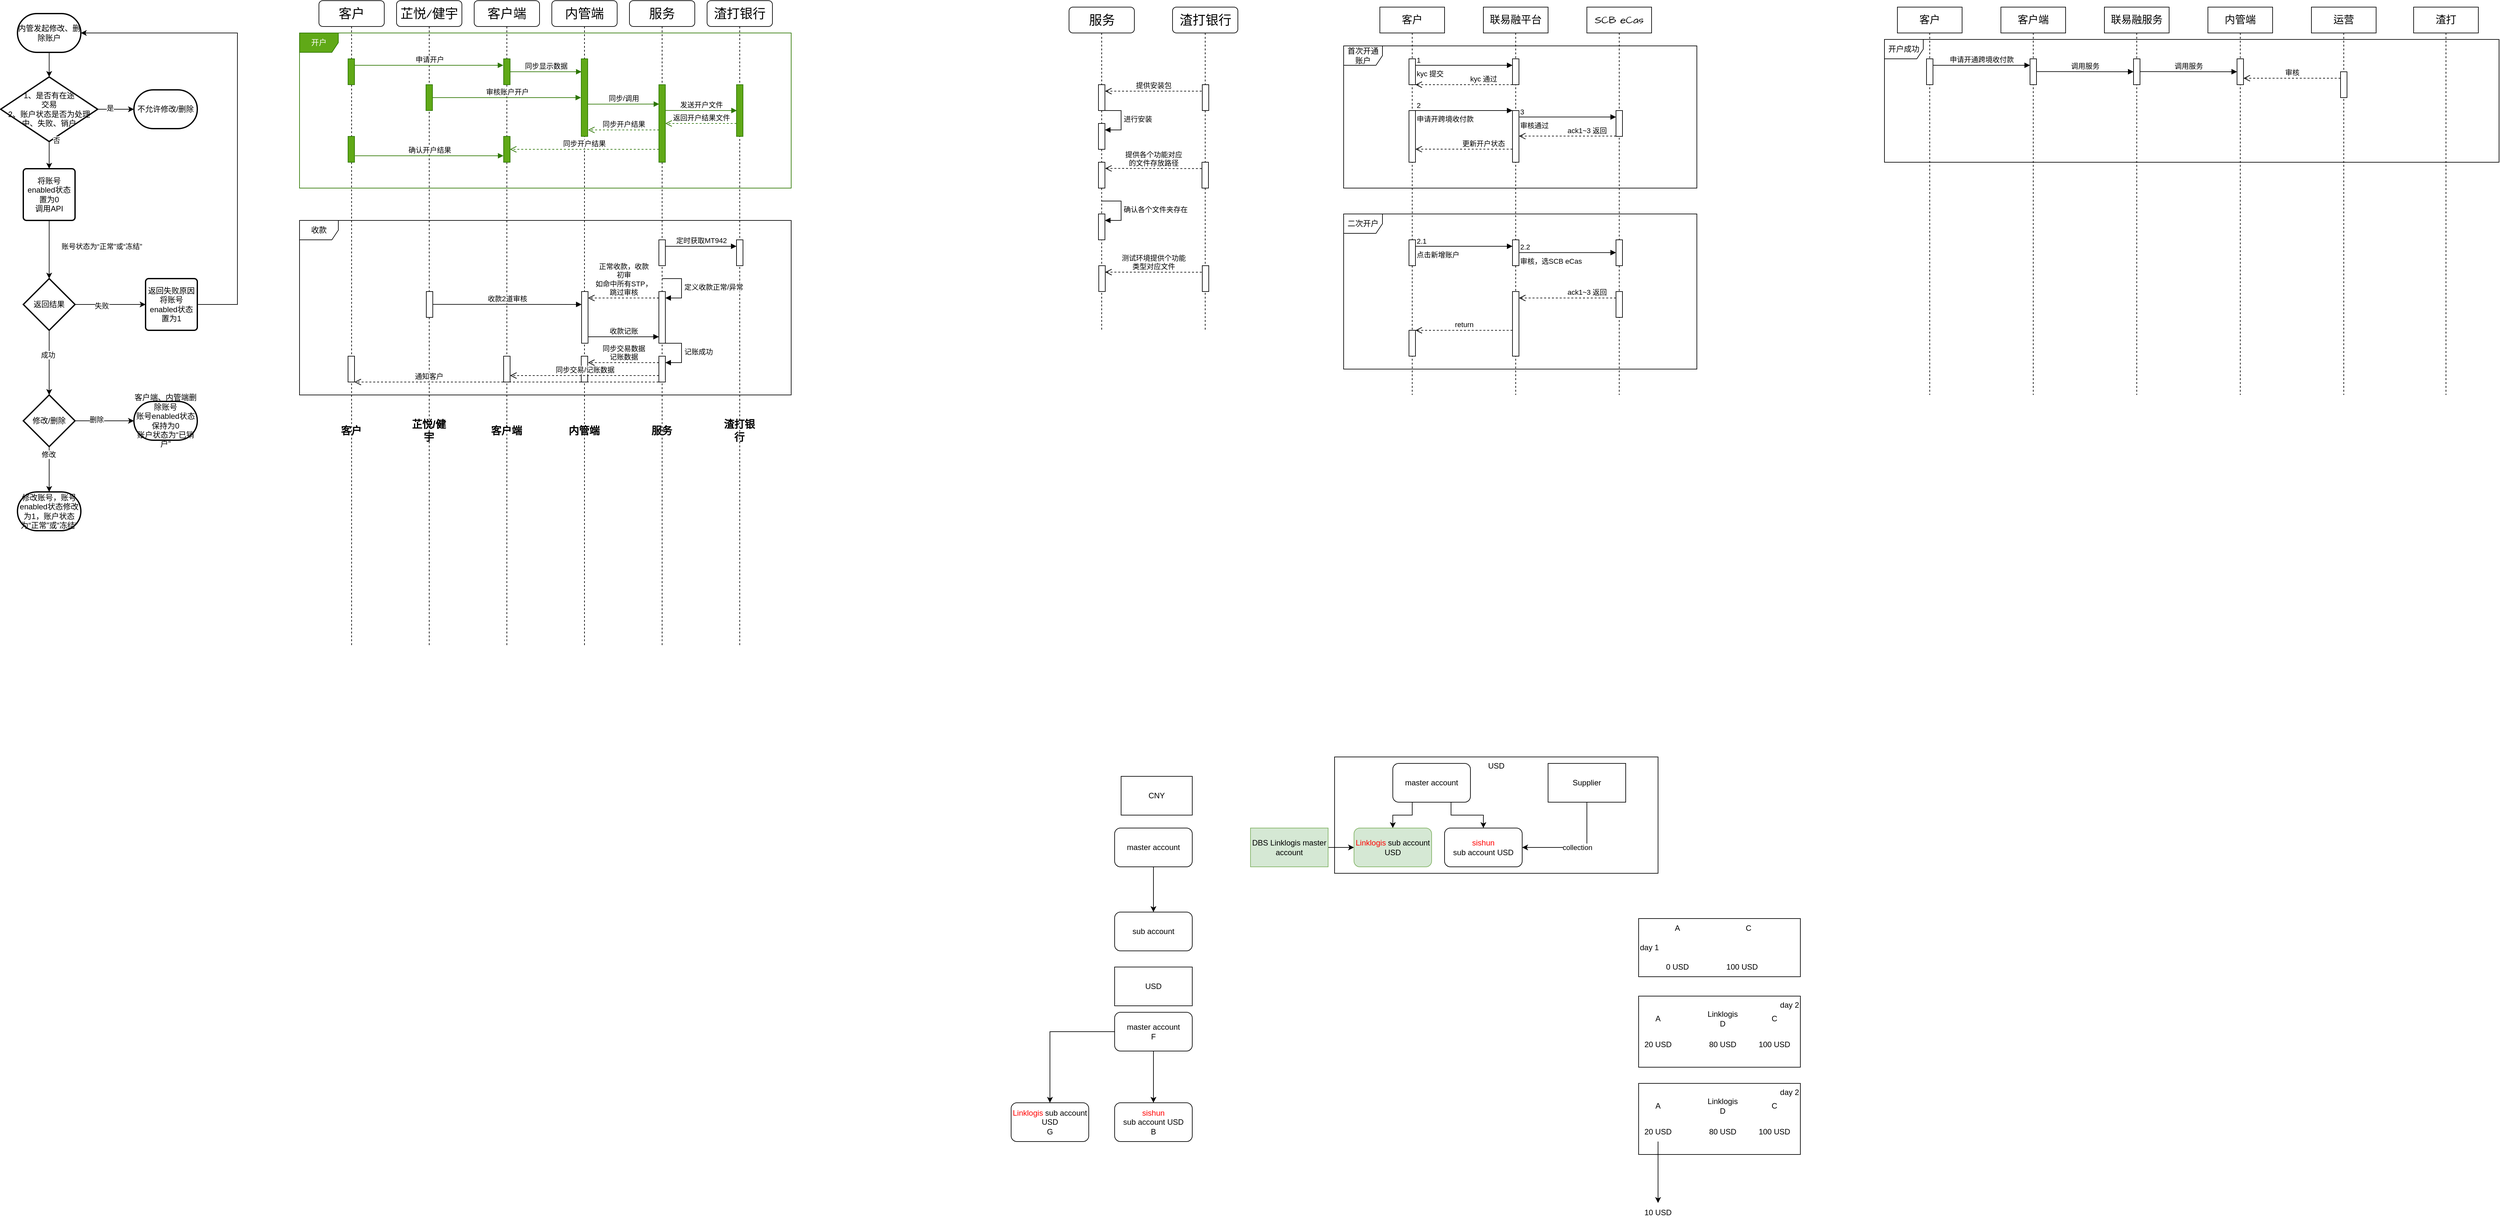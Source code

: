 <mxfile version="21.6.6" type="github">
  <diagram name="第 1 页" id="_3mwSGDof0DfkYGqECy5">
    <mxGraphModel dx="1144" dy="168" grid="1" gridSize="10" guides="1" tooltips="1" connect="1" arrows="1" fold="1" page="1" pageScale="1" pageWidth="827" pageHeight="1169" math="0" shadow="0">
      <root>
        <mxCell id="0" />
        <mxCell id="1" parent="0" />
        <mxCell id="TmgANql3l1puNfhcw_QU-1" value="客户" style="shape=umlLifeline;perimeter=lifelinePerimeter;whiteSpace=wrap;html=1;container=1;dropTarget=0;collapsible=0;recursiveResize=0;outlineConnect=0;portConstraint=eastwest;newEdgeStyle={&quot;edgeStyle&quot;:&quot;elbowEdgeStyle&quot;,&quot;elbow&quot;:&quot;vertical&quot;,&quot;curved&quot;:0,&quot;rounded&quot;:0};hachureGap=4;fontFamily=Architects Daughter;fontSource=https%3A%2F%2Ffonts.googleapis.com%2Fcss%3Ffamily%3DArchitects%2BDaughter;fontSize=16;" parent="1" vertex="1">
          <mxGeometry x="1710" y="40" width="100" height="600" as="geometry" />
        </mxCell>
        <mxCell id="TmgANql3l1puNfhcw_QU-5" value="" style="html=1;points=[];perimeter=orthogonalPerimeter;outlineConnect=0;targetShapes=umlLifeline;portConstraint=eastwest;newEdgeStyle={&quot;edgeStyle&quot;:&quot;elbowEdgeStyle&quot;,&quot;elbow&quot;:&quot;vertical&quot;,&quot;curved&quot;:0,&quot;rounded&quot;:0};" parent="TmgANql3l1puNfhcw_QU-1" vertex="1">
          <mxGeometry x="45" y="160" width="10" height="80" as="geometry" />
        </mxCell>
        <mxCell id="TmgANql3l1puNfhcw_QU-35" value="" style="html=1;points=[];perimeter=orthogonalPerimeter;outlineConnect=0;targetShapes=umlLifeline;portConstraint=eastwest;newEdgeStyle={&quot;edgeStyle&quot;:&quot;elbowEdgeStyle&quot;,&quot;elbow&quot;:&quot;vertical&quot;,&quot;curved&quot;:0,&quot;rounded&quot;:0};" parent="TmgANql3l1puNfhcw_QU-1" vertex="1">
          <mxGeometry x="45" y="500" width="10" height="40" as="geometry" />
        </mxCell>
        <mxCell id="TmgANql3l1puNfhcw_QU-2" value="联易融平台" style="shape=umlLifeline;perimeter=lifelinePerimeter;whiteSpace=wrap;html=1;container=1;dropTarget=0;collapsible=0;recursiveResize=0;outlineConnect=0;portConstraint=eastwest;newEdgeStyle={&quot;edgeStyle&quot;:&quot;elbowEdgeStyle&quot;,&quot;elbow&quot;:&quot;vertical&quot;,&quot;curved&quot;:0,&quot;rounded&quot;:0};hachureGap=4;fontFamily=Architects Daughter;fontSource=https%3A%2F%2Ffonts.googleapis.com%2Fcss%3Ffamily%3DArchitects%2BDaughter;fontSize=16;" parent="1" vertex="1">
          <mxGeometry x="1870" y="40" width="100" height="600" as="geometry" />
        </mxCell>
        <mxCell id="TmgANql3l1puNfhcw_QU-7" value="" style="html=1;points=[];perimeter=orthogonalPerimeter;outlineConnect=0;targetShapes=umlLifeline;portConstraint=eastwest;newEdgeStyle={&quot;edgeStyle&quot;:&quot;elbowEdgeStyle&quot;,&quot;elbow&quot;:&quot;vertical&quot;,&quot;curved&quot;:0,&quot;rounded&quot;:0};" parent="TmgANql3l1puNfhcw_QU-2" vertex="1">
          <mxGeometry x="45" y="80" width="10" height="40" as="geometry" />
        </mxCell>
        <mxCell id="TmgANql3l1puNfhcw_QU-8" value="" style="html=1;points=[];perimeter=orthogonalPerimeter;outlineConnect=0;targetShapes=umlLifeline;portConstraint=eastwest;newEdgeStyle={&quot;edgeStyle&quot;:&quot;elbowEdgeStyle&quot;,&quot;elbow&quot;:&quot;vertical&quot;,&quot;curved&quot;:0,&quot;rounded&quot;:0};" parent="TmgANql3l1puNfhcw_QU-2" vertex="1">
          <mxGeometry x="45" y="160" width="10" height="80" as="geometry" />
        </mxCell>
        <mxCell id="TmgANql3l1puNfhcw_QU-28" value="" style="html=1;points=[];perimeter=orthogonalPerimeter;outlineConnect=0;targetShapes=umlLifeline;portConstraint=eastwest;newEdgeStyle={&quot;edgeStyle&quot;:&quot;elbowEdgeStyle&quot;,&quot;elbow&quot;:&quot;vertical&quot;,&quot;curved&quot;:0,&quot;rounded&quot;:0};" parent="TmgANql3l1puNfhcw_QU-2" vertex="1">
          <mxGeometry x="45" y="360" width="10" height="40" as="geometry" />
        </mxCell>
        <mxCell id="TmgANql3l1puNfhcw_QU-3" value="SCB eCas" style="shape=umlLifeline;perimeter=lifelinePerimeter;whiteSpace=wrap;html=1;container=1;dropTarget=0;collapsible=0;recursiveResize=0;outlineConnect=0;portConstraint=eastwest;newEdgeStyle={&quot;edgeStyle&quot;:&quot;elbowEdgeStyle&quot;,&quot;elbow&quot;:&quot;vertical&quot;,&quot;curved&quot;:0,&quot;rounded&quot;:0};hachureGap=4;fontFamily=Architects Daughter;fontSource=https%3A%2F%2Ffonts.googleapis.com%2Fcss%3Ffamily%3DArchitects%2BDaughter;fontSize=16;" parent="1" vertex="1">
          <mxGeometry x="2030" y="40" width="100" height="600" as="geometry" />
        </mxCell>
        <mxCell id="TmgANql3l1puNfhcw_QU-32" value="" style="html=1;points=[];perimeter=orthogonalPerimeter;outlineConnect=0;targetShapes=umlLifeline;portConstraint=eastwest;newEdgeStyle={&quot;edgeStyle&quot;:&quot;elbowEdgeStyle&quot;,&quot;elbow&quot;:&quot;vertical&quot;,&quot;curved&quot;:0,&quot;rounded&quot;:0};" parent="TmgANql3l1puNfhcw_QU-3" vertex="1">
          <mxGeometry x="45" y="440" width="10" height="40" as="geometry" />
        </mxCell>
        <mxCell id="b4-3KO6AXn-a5v44EJSa-8" value="USD" style="rounded=0;whiteSpace=wrap;html=1;verticalAlign=top;" parent="1" vertex="1">
          <mxGeometry x="1640" y="1200" width="500" height="180" as="geometry" />
        </mxCell>
        <mxCell id="b4-3KO6AXn-a5v44EJSa-49" value="day 2" style="rounded=0;whiteSpace=wrap;html=1;align=right;verticalAlign=top;" parent="1" vertex="1">
          <mxGeometry x="2110" y="1570" width="250" height="110" as="geometry" />
        </mxCell>
        <mxCell id="b4-3KO6AXn-a5v44EJSa-48" value="day 1" style="rounded=0;whiteSpace=wrap;html=1;align=left;" parent="1" vertex="1">
          <mxGeometry x="2110" y="1450" width="250" height="90" as="geometry" />
        </mxCell>
        <mxCell id="OMTwgSqRfycg-uic3PEJ-1" value="客户" style="shape=umlLifeline;perimeter=lifelinePerimeter;whiteSpace=wrap;html=1;container=1;dropTarget=0;collapsible=0;recursiveResize=0;outlineConnect=0;portConstraint=eastwest;newEdgeStyle={&quot;edgeStyle&quot;:&quot;elbowEdgeStyle&quot;,&quot;elbow&quot;:&quot;vertical&quot;,&quot;curved&quot;:0,&quot;rounded&quot;:0};hachureGap=4;fontFamily=Architects Daughter;fontSource=https%3A%2F%2Ffonts.googleapis.com%2Fcss%3Ffamily%3DArchitects%2BDaughter;fontSize=20;rounded=1;" parent="1" vertex="1">
          <mxGeometry x="70" y="30" width="101" height="1000" as="geometry" />
        </mxCell>
        <mxCell id="VGkYvNJ9s34nYrzg0NMf-9" value="" style="html=1;points=[];perimeter=orthogonalPerimeter;outlineConnect=0;targetShapes=umlLifeline;portConstraint=eastwest;newEdgeStyle={&quot;edgeStyle&quot;:&quot;elbowEdgeStyle&quot;,&quot;elbow&quot;:&quot;vertical&quot;,&quot;curved&quot;:0,&quot;rounded&quot;:0};fillColor=#60a917;strokeColor=#2D7600;fontColor=#ffffff;" parent="OMTwgSqRfycg-uic3PEJ-1" vertex="1">
          <mxGeometry x="45" y="90" width="10" height="40" as="geometry" />
        </mxCell>
        <mxCell id="VGkYvNJ9s34nYrzg0NMf-25" value="" style="html=1;points=[];perimeter=orthogonalPerimeter;outlineConnect=0;targetShapes=umlLifeline;portConstraint=eastwest;newEdgeStyle={&quot;edgeStyle&quot;:&quot;elbowEdgeStyle&quot;,&quot;elbow&quot;:&quot;vertical&quot;,&quot;curved&quot;:0,&quot;rounded&quot;:0};fillColor=#60a917;strokeColor=#2D7600;fontColor=#ffffff;" parent="OMTwgSqRfycg-uic3PEJ-1" vertex="1">
          <mxGeometry x="45" y="210" width="10" height="40" as="geometry" />
        </mxCell>
        <mxCell id="OMTwgSqRfycg-uic3PEJ-2" value="芷悦/健宇" style="shape=umlLifeline;perimeter=lifelinePerimeter;whiteSpace=wrap;html=1;container=1;dropTarget=0;collapsible=0;recursiveResize=0;outlineConnect=0;portConstraint=eastwest;newEdgeStyle={&quot;edgeStyle&quot;:&quot;elbowEdgeStyle&quot;,&quot;elbow&quot;:&quot;vertical&quot;,&quot;curved&quot;:0,&quot;rounded&quot;:0};hachureGap=4;fontFamily=Architects Daughter;fontSource=https%3A%2F%2Ffonts.googleapis.com%2Fcss%3Ffamily%3DArchitects%2BDaughter;fontSize=20;rounded=1;" parent="1" vertex="1">
          <mxGeometry x="190" y="30" width="101" height="1000" as="geometry" />
        </mxCell>
        <mxCell id="VGkYvNJ9s34nYrzg0NMf-12" value="" style="html=1;points=[];perimeter=orthogonalPerimeter;outlineConnect=0;targetShapes=umlLifeline;portConstraint=eastwest;newEdgeStyle={&quot;edgeStyle&quot;:&quot;elbowEdgeStyle&quot;,&quot;elbow&quot;:&quot;vertical&quot;,&quot;curved&quot;:0,&quot;rounded&quot;:0};fillColor=#60a917;strokeColor=#2D7600;fontColor=#ffffff;" parent="OMTwgSqRfycg-uic3PEJ-2" vertex="1">
          <mxGeometry x="45.5" y="130" width="10" height="40" as="geometry" />
        </mxCell>
        <mxCell id="OMTwgSqRfycg-uic3PEJ-3" value="客户端" style="shape=umlLifeline;perimeter=lifelinePerimeter;whiteSpace=wrap;html=1;container=1;dropTarget=0;collapsible=0;recursiveResize=0;outlineConnect=0;portConstraint=eastwest;newEdgeStyle={&quot;edgeStyle&quot;:&quot;elbowEdgeStyle&quot;,&quot;elbow&quot;:&quot;vertical&quot;,&quot;curved&quot;:0,&quot;rounded&quot;:0};hachureGap=4;fontFamily=Architects Daughter;fontSource=https%3A%2F%2Ffonts.googleapis.com%2Fcss%3Ffamily%3DArchitects%2BDaughter;fontSize=20;rounded=1;" parent="1" vertex="1">
          <mxGeometry x="310" y="30" width="101" height="1000" as="geometry" />
        </mxCell>
        <mxCell id="VGkYvNJ9s34nYrzg0NMf-10" value="" style="html=1;points=[];perimeter=orthogonalPerimeter;outlineConnect=0;targetShapes=umlLifeline;portConstraint=eastwest;newEdgeStyle={&quot;edgeStyle&quot;:&quot;elbowEdgeStyle&quot;,&quot;elbow&quot;:&quot;vertical&quot;,&quot;curved&quot;:0,&quot;rounded&quot;:0};fillColor=#60a917;strokeColor=#2D7600;fontColor=#ffffff;" parent="OMTwgSqRfycg-uic3PEJ-3" vertex="1">
          <mxGeometry x="45.5" y="90" width="10" height="40" as="geometry" />
        </mxCell>
        <mxCell id="OMTwgSqRfycg-uic3PEJ-4" value="内管端" style="shape=umlLifeline;perimeter=lifelinePerimeter;whiteSpace=wrap;html=1;container=1;dropTarget=0;collapsible=0;recursiveResize=0;outlineConnect=0;portConstraint=eastwest;newEdgeStyle={&quot;edgeStyle&quot;:&quot;elbowEdgeStyle&quot;,&quot;elbow&quot;:&quot;vertical&quot;,&quot;curved&quot;:0,&quot;rounded&quot;:0};hachureGap=4;fontFamily=Architects Daughter;fontSource=https%3A%2F%2Ffonts.googleapis.com%2Fcss%3Ffamily%3DArchitects%2BDaughter;fontSize=20;rounded=1;" parent="1" vertex="1">
          <mxGeometry x="430" y="30" width="101" height="1000" as="geometry" />
        </mxCell>
        <mxCell id="VGkYvNJ9s34nYrzg0NMf-11" value="" style="html=1;points=[];perimeter=orthogonalPerimeter;outlineConnect=0;targetShapes=umlLifeline;portConstraint=eastwest;newEdgeStyle={&quot;edgeStyle&quot;:&quot;elbowEdgeStyle&quot;,&quot;elbow&quot;:&quot;vertical&quot;,&quot;curved&quot;:0,&quot;rounded&quot;:0};fillColor=#60a917;strokeColor=#2D7600;fontColor=#ffffff;" parent="OMTwgSqRfycg-uic3PEJ-4" vertex="1">
          <mxGeometry x="45.5" y="90" width="10" height="120" as="geometry" />
        </mxCell>
        <mxCell id="OMTwgSqRfycg-uic3PEJ-5" value="服务" style="shape=umlLifeline;perimeter=lifelinePerimeter;whiteSpace=wrap;html=1;container=1;dropTarget=0;collapsible=0;recursiveResize=0;outlineConnect=0;portConstraint=eastwest;newEdgeStyle={&quot;edgeStyle&quot;:&quot;elbowEdgeStyle&quot;,&quot;elbow&quot;:&quot;vertical&quot;,&quot;curved&quot;:0,&quot;rounded&quot;:0};hachureGap=4;fontFamily=Architects Daughter;fontSource=https%3A%2F%2Ffonts.googleapis.com%2Fcss%3Ffamily%3DArchitects%2BDaughter;fontSize=20;rounded=1;" parent="1" vertex="1">
          <mxGeometry x="550" y="30" width="101" height="1000" as="geometry" />
        </mxCell>
        <mxCell id="VGkYvNJ9s34nYrzg0NMf-16" value="" style="html=1;points=[];perimeter=orthogonalPerimeter;outlineConnect=0;targetShapes=umlLifeline;portConstraint=eastwest;newEdgeStyle={&quot;edgeStyle&quot;:&quot;elbowEdgeStyle&quot;,&quot;elbow&quot;:&quot;vertical&quot;,&quot;curved&quot;:0,&quot;rounded&quot;:0};fillColor=#60a917;strokeColor=#2D7600;fontColor=#ffffff;" parent="OMTwgSqRfycg-uic3PEJ-5" vertex="1">
          <mxGeometry x="45.5" y="130" width="10" height="120" as="geometry" />
        </mxCell>
        <mxCell id="VGkYvNJ9s34nYrzg0NMf-41" value="" style="html=1;points=[];perimeter=orthogonalPerimeter;outlineConnect=0;targetShapes=umlLifeline;portConstraint=eastwest;newEdgeStyle={&quot;edgeStyle&quot;:&quot;elbowEdgeStyle&quot;,&quot;elbow&quot;:&quot;vertical&quot;,&quot;curved&quot;:0,&quot;rounded&quot;:0};" parent="OMTwgSqRfycg-uic3PEJ-5" vertex="1">
          <mxGeometry x="45.5" y="550" width="10" height="40" as="geometry" />
        </mxCell>
        <mxCell id="VGkYvNJ9s34nYrzg0NMf-42" value="记账成功" style="html=1;align=left;spacingLeft=2;endArrow=block;rounded=0;edgeStyle=orthogonalEdgeStyle;curved=0;rounded=0;" parent="OMTwgSqRfycg-uic3PEJ-5" target="VGkYvNJ9s34nYrzg0NMf-41" edge="1">
          <mxGeometry relative="1" as="geometry">
            <mxPoint x="50.5" y="530" as="sourcePoint" />
            <Array as="points">
              <mxPoint x="80.5" y="560" />
            </Array>
          </mxGeometry>
        </mxCell>
        <mxCell id="OMTwgSqRfycg-uic3PEJ-6" value="渣打银行" style="shape=umlLifeline;perimeter=lifelinePerimeter;whiteSpace=wrap;html=1;container=1;dropTarget=0;collapsible=0;recursiveResize=0;outlineConnect=0;portConstraint=eastwest;newEdgeStyle={&quot;edgeStyle&quot;:&quot;elbowEdgeStyle&quot;,&quot;elbow&quot;:&quot;vertical&quot;,&quot;curved&quot;:0,&quot;rounded&quot;:0};hachureGap=4;fontFamily=Architects Daughter;fontSource=https%3A%2F%2Ffonts.googleapis.com%2Fcss%3Ffamily%3DArchitects%2BDaughter;fontSize=20;rounded=1;" parent="1" vertex="1">
          <mxGeometry x="670" y="30" width="101" height="1000" as="geometry" />
        </mxCell>
        <mxCell id="VGkYvNJ9s34nYrzg0NMf-19" value="" style="html=1;points=[];perimeter=orthogonalPerimeter;outlineConnect=0;targetShapes=umlLifeline;portConstraint=eastwest;newEdgeStyle={&quot;edgeStyle&quot;:&quot;elbowEdgeStyle&quot;,&quot;elbow&quot;:&quot;vertical&quot;,&quot;curved&quot;:0,&quot;rounded&quot;:0};fillColor=#60a917;strokeColor=#2D7600;fontColor=#ffffff;" parent="OMTwgSqRfycg-uic3PEJ-6" vertex="1">
          <mxGeometry x="45.5" y="130" width="10" height="80" as="geometry" />
        </mxCell>
        <mxCell id="b4-3KO6AXn-a5v44EJSa-1" value="sub account" style="rounded=1;whiteSpace=wrap;html=1;" parent="1" vertex="1">
          <mxGeometry x="1300" y="1440" width="120" height="60" as="geometry" />
        </mxCell>
        <mxCell id="b4-3KO6AXn-a5v44EJSa-3" style="edgeStyle=orthogonalEdgeStyle;rounded=0;orthogonalLoop=1;jettySize=auto;html=1;exitX=0.5;exitY=1;exitDx=0;exitDy=0;" parent="1" source="b4-3KO6AXn-a5v44EJSa-2" target="b4-3KO6AXn-a5v44EJSa-1" edge="1">
          <mxGeometry relative="1" as="geometry" />
        </mxCell>
        <mxCell id="b4-3KO6AXn-a5v44EJSa-2" value="master account" style="rounded=1;whiteSpace=wrap;html=1;" parent="1" vertex="1">
          <mxGeometry x="1300" y="1310" width="120" height="60" as="geometry" />
        </mxCell>
        <mxCell id="b4-3KO6AXn-a5v44EJSa-4" value="&lt;font color=&quot;#ff0000&quot;&gt;sishun&lt;/font&gt;&lt;br&gt;sub account USD" style="rounded=1;whiteSpace=wrap;html=1;" parent="1" vertex="1">
          <mxGeometry x="1810" y="1310" width="120" height="60" as="geometry" />
        </mxCell>
        <mxCell id="b4-3KO6AXn-a5v44EJSa-5" style="edgeStyle=orthogonalEdgeStyle;rounded=0;orthogonalLoop=1;jettySize=auto;html=1;exitX=0.75;exitY=1;exitDx=0;exitDy=0;" parent="1" source="b4-3KO6AXn-a5v44EJSa-6" target="b4-3KO6AXn-a5v44EJSa-4" edge="1">
          <mxGeometry relative="1" as="geometry" />
        </mxCell>
        <mxCell id="b4-3KO6AXn-a5v44EJSa-34" style="edgeStyle=orthogonalEdgeStyle;rounded=0;orthogonalLoop=1;jettySize=auto;html=1;exitX=0.25;exitY=1;exitDx=0;exitDy=0;entryX=0.5;entryY=0;entryDx=0;entryDy=0;" parent="1" source="b4-3KO6AXn-a5v44EJSa-6" target="b4-3KO6AXn-a5v44EJSa-28" edge="1">
          <mxGeometry relative="1" as="geometry" />
        </mxCell>
        <mxCell id="b4-3KO6AXn-a5v44EJSa-6" value="master account&lt;br&gt;" style="rounded=1;whiteSpace=wrap;html=1;" parent="1" vertex="1">
          <mxGeometry x="1730" y="1210" width="120" height="60" as="geometry" />
        </mxCell>
        <mxCell id="b4-3KO6AXn-a5v44EJSa-7" value="CNY" style="rounded=0;whiteSpace=wrap;html=1;" parent="1" vertex="1">
          <mxGeometry x="1310" y="1230" width="110" height="60" as="geometry" />
        </mxCell>
        <mxCell id="b4-3KO6AXn-a5v44EJSa-10" value="collection" style="edgeStyle=orthogonalEdgeStyle;rounded=0;orthogonalLoop=1;jettySize=auto;html=1;exitX=0.5;exitY=1;exitDx=0;exitDy=0;entryX=1;entryY=0.5;entryDx=0;entryDy=0;" parent="1" source="b4-3KO6AXn-a5v44EJSa-9" target="b4-3KO6AXn-a5v44EJSa-4" edge="1">
          <mxGeometry relative="1" as="geometry" />
        </mxCell>
        <mxCell id="b4-3KO6AXn-a5v44EJSa-9" value="Supplier" style="rounded=0;whiteSpace=wrap;html=1;" parent="1" vertex="1">
          <mxGeometry x="1970" y="1210" width="120" height="60" as="geometry" />
        </mxCell>
        <mxCell id="b4-3KO6AXn-a5v44EJSa-18" value="A" style="text;html=1;strokeColor=none;fillColor=none;align=center;verticalAlign=middle;whiteSpace=wrap;rounded=0;" parent="1" vertex="1">
          <mxGeometry x="2140" y="1450" width="60" height="30" as="geometry" />
        </mxCell>
        <mxCell id="b4-3KO6AXn-a5v44EJSa-19" value="C" style="text;html=1;strokeColor=none;fillColor=none;align=center;verticalAlign=middle;whiteSpace=wrap;rounded=0;" parent="1" vertex="1">
          <mxGeometry x="2250" y="1450" width="60" height="30" as="geometry" />
        </mxCell>
        <mxCell id="b4-3KO6AXn-a5v44EJSa-21" value="0 USD" style="text;html=1;strokeColor=none;fillColor=none;align=center;verticalAlign=middle;whiteSpace=wrap;rounded=0;" parent="1" vertex="1">
          <mxGeometry x="2140" y="1510" width="60" height="30" as="geometry" />
        </mxCell>
        <mxCell id="b4-3KO6AXn-a5v44EJSa-22" value="100 USD" style="text;html=1;strokeColor=none;fillColor=none;align=center;verticalAlign=middle;whiteSpace=wrap;rounded=0;" parent="1" vertex="1">
          <mxGeometry x="2240" y="1510" width="60" height="30" as="geometry" />
        </mxCell>
        <mxCell id="b4-3KO6AXn-a5v44EJSa-23" value="20 USD" style="text;html=1;strokeColor=none;fillColor=none;align=center;verticalAlign=middle;whiteSpace=wrap;rounded=0;" parent="1" vertex="1">
          <mxGeometry x="2110" y="1630" width="60" height="30" as="geometry" />
        </mxCell>
        <mxCell id="b4-3KO6AXn-a5v44EJSa-24" value="Linklogis D" style="text;html=1;strokeColor=none;fillColor=none;align=center;verticalAlign=middle;whiteSpace=wrap;rounded=0;" parent="1" vertex="1">
          <mxGeometry x="2210" y="1590" width="60" height="30" as="geometry" />
        </mxCell>
        <mxCell id="b4-3KO6AXn-a5v44EJSa-25" value="80 USD" style="text;html=1;strokeColor=none;fillColor=none;align=center;verticalAlign=middle;whiteSpace=wrap;rounded=0;" parent="1" vertex="1">
          <mxGeometry x="2210" y="1630" width="60" height="30" as="geometry" />
        </mxCell>
        <mxCell id="b4-3KO6AXn-a5v44EJSa-28" value="&lt;font color=&quot;#ff0000&quot;&gt;Linklogis&lt;/font&gt; sub account USD&lt;br&gt;" style="rounded=1;whiteSpace=wrap;html=1;fillColor=#d5e8d4;strokeColor=#82b366;" parent="1" vertex="1">
          <mxGeometry x="1670" y="1310" width="120" height="60" as="geometry" />
        </mxCell>
        <mxCell id="b4-3KO6AXn-a5v44EJSa-38" style="edgeStyle=orthogonalEdgeStyle;rounded=0;orthogonalLoop=1;jettySize=auto;html=1;exitX=0.5;exitY=1;exitDx=0;exitDy=0;entryX=0.5;entryY=0;entryDx=0;entryDy=0;" parent="1" source="b4-3KO6AXn-a5v44EJSa-40" target="b4-3KO6AXn-a5v44EJSa-44" edge="1">
          <mxGeometry relative="1" as="geometry" />
        </mxCell>
        <mxCell id="b4-3KO6AXn-a5v44EJSa-39" style="edgeStyle=orthogonalEdgeStyle;rounded=0;orthogonalLoop=1;jettySize=auto;html=1;exitX=0;exitY=0.5;exitDx=0;exitDy=0;entryX=0.5;entryY=0;entryDx=0;entryDy=0;" parent="1" source="b4-3KO6AXn-a5v44EJSa-40" target="b4-3KO6AXn-a5v44EJSa-46" edge="1">
          <mxGeometry relative="1" as="geometry" />
        </mxCell>
        <mxCell id="b4-3KO6AXn-a5v44EJSa-40" value="master account&lt;br&gt;F" style="rounded=1;whiteSpace=wrap;html=1;" parent="1" vertex="1">
          <mxGeometry x="1300" y="1595" width="120" height="60" as="geometry" />
        </mxCell>
        <mxCell id="b4-3KO6AXn-a5v44EJSa-41" value="USD" style="rounded=0;whiteSpace=wrap;html=1;" parent="1" vertex="1">
          <mxGeometry x="1300" y="1525" width="120" height="60" as="geometry" />
        </mxCell>
        <mxCell id="b4-3KO6AXn-a5v44EJSa-44" value="&lt;font color=&quot;#ff0000&quot;&gt;sishun &lt;/font&gt;&lt;br&gt;sub account USD&lt;br&gt;B" style="rounded=1;whiteSpace=wrap;html=1;" parent="1" vertex="1">
          <mxGeometry x="1300" y="1735" width="120" height="60" as="geometry" />
        </mxCell>
        <mxCell id="b4-3KO6AXn-a5v44EJSa-46" value="&lt;font color=&quot;#ff0000&quot;&gt;Linklogis&lt;/font&gt; sub account USD&lt;br&gt;G" style="rounded=1;whiteSpace=wrap;html=1;" parent="1" vertex="1">
          <mxGeometry x="1140" y="1735" width="120" height="60" as="geometry" />
        </mxCell>
        <mxCell id="b4-3KO6AXn-a5v44EJSa-51" value="A" style="text;html=1;strokeColor=none;fillColor=none;align=center;verticalAlign=middle;whiteSpace=wrap;rounded=0;" parent="1" vertex="1">
          <mxGeometry x="2110" y="1590" width="60" height="30" as="geometry" />
        </mxCell>
        <mxCell id="b4-3KO6AXn-a5v44EJSa-52" value="C" style="text;html=1;strokeColor=none;fillColor=none;align=center;verticalAlign=middle;whiteSpace=wrap;rounded=0;" parent="1" vertex="1">
          <mxGeometry x="2290" y="1590" width="60" height="30" as="geometry" />
        </mxCell>
        <mxCell id="b4-3KO6AXn-a5v44EJSa-53" value="100 USD" style="text;html=1;strokeColor=none;fillColor=none;align=center;verticalAlign=middle;whiteSpace=wrap;rounded=0;" parent="1" vertex="1">
          <mxGeometry x="2290" y="1630" width="60" height="30" as="geometry" />
        </mxCell>
        <mxCell id="b4-3KO6AXn-a5v44EJSa-54" value="day 2" style="rounded=0;whiteSpace=wrap;html=1;align=right;verticalAlign=top;" parent="1" vertex="1">
          <mxGeometry x="2110" y="1705" width="250" height="110" as="geometry" />
        </mxCell>
        <mxCell id="b4-3KO6AXn-a5v44EJSa-62" style="edgeStyle=orthogonalEdgeStyle;rounded=0;orthogonalLoop=1;jettySize=auto;html=1;exitX=0.5;exitY=1;exitDx=0;exitDy=0;entryX=0.5;entryY=0;entryDx=0;entryDy=0;" parent="1" source="b4-3KO6AXn-a5v44EJSa-55" target="b4-3KO6AXn-a5v44EJSa-61" edge="1">
          <mxGeometry relative="1" as="geometry" />
        </mxCell>
        <mxCell id="b4-3KO6AXn-a5v44EJSa-55" value="20 USD" style="text;html=1;strokeColor=none;fillColor=none;align=center;verticalAlign=middle;whiteSpace=wrap;rounded=0;" parent="1" vertex="1">
          <mxGeometry x="2110" y="1765" width="60" height="30" as="geometry" />
        </mxCell>
        <mxCell id="b4-3KO6AXn-a5v44EJSa-56" value="Linklogis D" style="text;html=1;strokeColor=none;fillColor=none;align=center;verticalAlign=middle;whiteSpace=wrap;rounded=0;" parent="1" vertex="1">
          <mxGeometry x="2210" y="1725" width="60" height="30" as="geometry" />
        </mxCell>
        <mxCell id="b4-3KO6AXn-a5v44EJSa-57" value="80 USD" style="text;html=1;strokeColor=none;fillColor=none;align=center;verticalAlign=middle;whiteSpace=wrap;rounded=0;" parent="1" vertex="1">
          <mxGeometry x="2210" y="1765" width="60" height="30" as="geometry" />
        </mxCell>
        <mxCell id="b4-3KO6AXn-a5v44EJSa-58" value="A" style="text;html=1;strokeColor=none;fillColor=none;align=center;verticalAlign=middle;whiteSpace=wrap;rounded=0;" parent="1" vertex="1">
          <mxGeometry x="2110" y="1725" width="60" height="30" as="geometry" />
        </mxCell>
        <mxCell id="b4-3KO6AXn-a5v44EJSa-59" value="C" style="text;html=1;strokeColor=none;fillColor=none;align=center;verticalAlign=middle;whiteSpace=wrap;rounded=0;" parent="1" vertex="1">
          <mxGeometry x="2290" y="1725" width="60" height="30" as="geometry" />
        </mxCell>
        <mxCell id="b4-3KO6AXn-a5v44EJSa-60" value="100 USD" style="text;html=1;strokeColor=none;fillColor=none;align=center;verticalAlign=middle;whiteSpace=wrap;rounded=0;" parent="1" vertex="1">
          <mxGeometry x="2290" y="1765" width="60" height="30" as="geometry" />
        </mxCell>
        <mxCell id="b4-3KO6AXn-a5v44EJSa-61" value="10 USD" style="text;html=1;strokeColor=none;fillColor=none;align=center;verticalAlign=middle;whiteSpace=wrap;rounded=0;" parent="1" vertex="1">
          <mxGeometry x="2110" y="1890" width="60" height="30" as="geometry" />
        </mxCell>
        <mxCell id="b4-3KO6AXn-a5v44EJSa-64" style="edgeStyle=orthogonalEdgeStyle;rounded=0;orthogonalLoop=1;jettySize=auto;html=1;exitX=1;exitY=0.5;exitDx=0;exitDy=0;entryX=0;entryY=0.5;entryDx=0;entryDy=0;" parent="1" source="b4-3KO6AXn-a5v44EJSa-63" target="b4-3KO6AXn-a5v44EJSa-28" edge="1">
          <mxGeometry relative="1" as="geometry" />
        </mxCell>
        <mxCell id="b4-3KO6AXn-a5v44EJSa-63" value="DBS Linklogis master&lt;br&gt;account" style="rounded=0;whiteSpace=wrap;html=1;fillColor=#d5e8d4;strokeColor=#82b366;" parent="1" vertex="1">
          <mxGeometry x="1510" y="1310" width="120" height="60" as="geometry" />
        </mxCell>
        <mxCell id="VGkYvNJ9s34nYrzg0NMf-1" value="客户" style="text;html=1;strokeColor=none;fillColor=none;align=center;verticalAlign=middle;whiteSpace=wrap;rounded=0;fontStyle=1;fontSize=16;" parent="1" vertex="1">
          <mxGeometry x="89.75" y="680" width="60" height="30" as="geometry" />
        </mxCell>
        <mxCell id="VGkYvNJ9s34nYrzg0NMf-2" value="芷悦/健宇" style="text;html=1;strokeColor=none;fillColor=none;align=center;verticalAlign=middle;whiteSpace=wrap;rounded=0;fontStyle=1;fontSize=16;" parent="1" vertex="1">
          <mxGeometry x="210.25" y="680" width="60" height="30" as="geometry" />
        </mxCell>
        <mxCell id="VGkYvNJ9s34nYrzg0NMf-4" value="客户端" style="text;html=1;strokeColor=none;fillColor=none;align=center;verticalAlign=middle;whiteSpace=wrap;rounded=0;fontStyle=1;fontSize=16;" parent="1" vertex="1">
          <mxGeometry x="330.25" y="680" width="60" height="30" as="geometry" />
        </mxCell>
        <mxCell id="VGkYvNJ9s34nYrzg0NMf-6" value="内管端" style="text;html=1;strokeColor=none;fillColor=none;align=center;verticalAlign=middle;whiteSpace=wrap;rounded=0;fontStyle=1;fontSize=16;" parent="1" vertex="1">
          <mxGeometry x="450.25" y="680" width="60" height="30" as="geometry" />
        </mxCell>
        <mxCell id="VGkYvNJ9s34nYrzg0NMf-7" value="服务" style="text;html=1;strokeColor=none;fillColor=none;align=center;verticalAlign=middle;whiteSpace=wrap;rounded=0;fontStyle=1;fontSize=16;" parent="1" vertex="1">
          <mxGeometry x="570.25" y="680" width="60" height="30" as="geometry" />
        </mxCell>
        <mxCell id="VGkYvNJ9s34nYrzg0NMf-8" value="渣打银行" style="text;html=1;strokeColor=none;fillColor=none;align=center;verticalAlign=middle;whiteSpace=wrap;rounded=0;fontStyle=1;fontSize=16;" parent="1" vertex="1">
          <mxGeometry x="690.25" y="680" width="60" height="30" as="geometry" />
        </mxCell>
        <mxCell id="VGkYvNJ9s34nYrzg0NMf-13" value="申请开户" style="html=1;verticalAlign=bottom;endArrow=block;edgeStyle=elbowEdgeStyle;elbow=vertical;curved=0;rounded=0;fillColor=#60a917;strokeColor=#2D7600;" parent="1" edge="1">
          <mxGeometry width="80" relative="1" as="geometry">
            <mxPoint x="125.5" y="130" as="sourcePoint" />
            <mxPoint x="355" y="130.2" as="targetPoint" />
          </mxGeometry>
        </mxCell>
        <mxCell id="VGkYvNJ9s34nYrzg0NMf-14" value="同步显示数据" style="html=1;verticalAlign=bottom;endArrow=block;edgeStyle=elbowEdgeStyle;elbow=vertical;curved=0;rounded=0;fillColor=#60a917;strokeColor=#2D7600;" parent="1" edge="1">
          <mxGeometry width="80" relative="1" as="geometry">
            <mxPoint x="366" y="140" as="sourcePoint" />
            <mxPoint x="476" y="140" as="targetPoint" />
          </mxGeometry>
        </mxCell>
        <mxCell id="VGkYvNJ9s34nYrzg0NMf-15" value="审核账户开户" style="html=1;verticalAlign=bottom;endArrow=block;edgeStyle=elbowEdgeStyle;elbow=vertical;curved=0;rounded=0;fillColor=#60a917;strokeColor=#2D7600;" parent="1" edge="1">
          <mxGeometry width="80" relative="1" as="geometry">
            <mxPoint x="245.75" y="180" as="sourcePoint" />
            <mxPoint x="475.25" y="180.2" as="targetPoint" />
          </mxGeometry>
        </mxCell>
        <mxCell id="VGkYvNJ9s34nYrzg0NMf-17" value="同步/调用" style="html=1;verticalAlign=bottom;endArrow=block;edgeStyle=elbowEdgeStyle;elbow=vertical;curved=0;rounded=0;fillColor=#60a917;strokeColor=#2D7600;" parent="1" edge="1">
          <mxGeometry width="80" relative="1" as="geometry">
            <mxPoint x="486" y="190.14" as="sourcePoint" />
            <mxPoint x="596" y="190.14" as="targetPoint" />
          </mxGeometry>
        </mxCell>
        <mxCell id="VGkYvNJ9s34nYrzg0NMf-18" value="开户" style="shape=umlFrame;whiteSpace=wrap;html=1;pointerEvents=0;fillColor=#60a917;strokeColor=#2D7600;fontColor=#ffffff;" parent="1" vertex="1">
          <mxGeometry x="40" y="80" width="760" height="240" as="geometry" />
        </mxCell>
        <mxCell id="VGkYvNJ9s34nYrzg0NMf-20" value="返回开户结果文件" style="html=1;verticalAlign=bottom;endArrow=open;dashed=1;endSize=8;edgeStyle=elbowEdgeStyle;elbow=vertical;curved=0;rounded=0;fillColor=#60a917;strokeColor=#2D7600;" parent="1" edge="1">
          <mxGeometry relative="1" as="geometry">
            <mxPoint x="715.5" y="220" as="sourcePoint" />
            <mxPoint x="605.5" y="220" as="targetPoint" />
          </mxGeometry>
        </mxCell>
        <mxCell id="VGkYvNJ9s34nYrzg0NMf-21" value="发送开户文件" style="html=1;verticalAlign=bottom;endArrow=block;edgeStyle=elbowEdgeStyle;elbow=vertical;curved=0;rounded=0;fillColor=#60a917;strokeColor=#2D7600;" parent="1" edge="1">
          <mxGeometry width="80" relative="1" as="geometry">
            <mxPoint x="606" y="199.86" as="sourcePoint" />
            <mxPoint x="716" y="199.86" as="targetPoint" />
          </mxGeometry>
        </mxCell>
        <mxCell id="VGkYvNJ9s34nYrzg0NMf-22" value="同步开户结果" style="html=1;verticalAlign=bottom;endArrow=open;dashed=1;endSize=8;edgeStyle=elbowEdgeStyle;elbow=vertical;curved=0;rounded=0;fillColor=#60a917;strokeColor=#2D7600;" parent="1" edge="1">
          <mxGeometry relative="1" as="geometry">
            <mxPoint x="596" y="230" as="sourcePoint" />
            <mxPoint x="486" y="230" as="targetPoint" />
          </mxGeometry>
        </mxCell>
        <mxCell id="VGkYvNJ9s34nYrzg0NMf-23" value="同步开户结果" style="html=1;verticalAlign=bottom;endArrow=open;dashed=1;endSize=8;edgeStyle=elbowEdgeStyle;elbow=vertical;curved=0;rounded=0;fillColor=#60a917;strokeColor=#2D7600;" parent="1" edge="1">
          <mxGeometry relative="1" as="geometry">
            <mxPoint x="595.75" y="260" as="sourcePoint" />
            <mxPoint x="365.25" y="260.143" as="targetPoint" />
          </mxGeometry>
        </mxCell>
        <mxCell id="VGkYvNJ9s34nYrzg0NMf-24" value="" style="html=1;points=[];perimeter=orthogonalPerimeter;outlineConnect=0;targetShapes=umlLifeline;portConstraint=eastwest;newEdgeStyle={&quot;edgeStyle&quot;:&quot;elbowEdgeStyle&quot;,&quot;elbow&quot;:&quot;vertical&quot;,&quot;curved&quot;:0,&quot;rounded&quot;:0};fillColor=#60a917;strokeColor=#2D7600;fontColor=#ffffff;" parent="1" vertex="1">
          <mxGeometry x="355.5" y="240" width="10" height="40" as="geometry" />
        </mxCell>
        <mxCell id="VGkYvNJ9s34nYrzg0NMf-27" value="确认开户结果" style="html=1;verticalAlign=bottom;endArrow=block;edgeStyle=elbowEdgeStyle;elbow=vertical;curved=0;rounded=0;fillColor=#60a917;strokeColor=#2D7600;" parent="1" edge="1">
          <mxGeometry width="80" relative="1" as="geometry">
            <mxPoint x="125.75" y="270" as="sourcePoint" />
            <mxPoint x="355.25" y="270.2" as="targetPoint" />
          </mxGeometry>
        </mxCell>
        <mxCell id="VGkYvNJ9s34nYrzg0NMf-28" value="收款" style="shape=umlFrame;whiteSpace=wrap;html=1;pointerEvents=0;" parent="1" vertex="1">
          <mxGeometry x="40" y="370" width="760" height="270" as="geometry" />
        </mxCell>
        <mxCell id="VGkYvNJ9s34nYrzg0NMf-29" value="" style="html=1;points=[];perimeter=orthogonalPerimeter;outlineConnect=0;targetShapes=umlLifeline;portConstraint=eastwest;newEdgeStyle={&quot;edgeStyle&quot;:&quot;elbowEdgeStyle&quot;,&quot;elbow&quot;:&quot;vertical&quot;,&quot;curved&quot;:0,&quot;rounded&quot;:0};" parent="1" vertex="1">
          <mxGeometry x="715.5" y="400" width="10" height="40" as="geometry" />
        </mxCell>
        <mxCell id="VGkYvNJ9s34nYrzg0NMf-30" value="" style="html=1;points=[];perimeter=orthogonalPerimeter;outlineConnect=0;targetShapes=umlLifeline;portConstraint=eastwest;newEdgeStyle={&quot;edgeStyle&quot;:&quot;elbowEdgeStyle&quot;,&quot;elbow&quot;:&quot;vertical&quot;,&quot;curved&quot;:0,&quot;rounded&quot;:0};" parent="1" vertex="1">
          <mxGeometry x="595.5" y="400" width="10" height="40" as="geometry" />
        </mxCell>
        <mxCell id="VGkYvNJ9s34nYrzg0NMf-32" value="定时获取MT942" style="html=1;verticalAlign=bottom;endArrow=block;edgeStyle=elbowEdgeStyle;elbow=vertical;curved=0;rounded=0;" parent="1" target="VGkYvNJ9s34nYrzg0NMf-29" edge="1">
          <mxGeometry width="80" relative="1" as="geometry">
            <mxPoint x="605.5" y="410" as="sourcePoint" />
            <mxPoint x="685.5" y="410" as="targetPoint" />
          </mxGeometry>
        </mxCell>
        <mxCell id="VGkYvNJ9s34nYrzg0NMf-33" value="" style="html=1;points=[];perimeter=orthogonalPerimeter;outlineConnect=0;targetShapes=umlLifeline;portConstraint=eastwest;newEdgeStyle={&quot;edgeStyle&quot;:&quot;elbowEdgeStyle&quot;,&quot;elbow&quot;:&quot;vertical&quot;,&quot;curved&quot;:0,&quot;rounded&quot;:0};" parent="1" vertex="1">
          <mxGeometry x="595.5" y="480" width="10" height="80" as="geometry" />
        </mxCell>
        <mxCell id="VGkYvNJ9s34nYrzg0NMf-34" value="定义收款正常/异常" style="html=1;align=left;spacingLeft=2;endArrow=block;rounded=0;edgeStyle=orthogonalEdgeStyle;curved=0;rounded=0;" parent="1" target="VGkYvNJ9s34nYrzg0NMf-33" edge="1">
          <mxGeometry relative="1" as="geometry">
            <mxPoint x="600.5" y="460" as="sourcePoint" />
            <Array as="points">
              <mxPoint x="630.5" y="490" />
            </Array>
          </mxGeometry>
        </mxCell>
        <mxCell id="VGkYvNJ9s34nYrzg0NMf-35" value="" style="html=1;points=[];perimeter=orthogonalPerimeter;outlineConnect=0;targetShapes=umlLifeline;portConstraint=eastwest;newEdgeStyle={&quot;edgeStyle&quot;:&quot;elbowEdgeStyle&quot;,&quot;elbow&quot;:&quot;vertical&quot;,&quot;curved&quot;:0,&quot;rounded&quot;:0};" parent="1" vertex="1">
          <mxGeometry x="476" y="480" width="10" height="80" as="geometry" />
        </mxCell>
        <mxCell id="VGkYvNJ9s34nYrzg0NMf-36" value="正常收款，收款&lt;br&gt;初审&lt;br&gt;如命中所有STP，&lt;br&gt;跳过审核" style="html=1;verticalAlign=bottom;endArrow=open;dashed=1;endSize=8;edgeStyle=elbowEdgeStyle;elbow=vertical;curved=0;rounded=0;" parent="1" source="VGkYvNJ9s34nYrzg0NMf-33" edge="1">
          <mxGeometry relative="1" as="geometry">
            <mxPoint x="566" y="490" as="sourcePoint" />
            <mxPoint x="486" y="490" as="targetPoint" />
            <mxPoint as="offset" />
          </mxGeometry>
        </mxCell>
        <mxCell id="VGkYvNJ9s34nYrzg0NMf-37" value="" style="html=1;points=[];perimeter=orthogonalPerimeter;outlineConnect=0;targetShapes=umlLifeline;portConstraint=eastwest;newEdgeStyle={&quot;edgeStyle&quot;:&quot;elbowEdgeStyle&quot;,&quot;elbow&quot;:&quot;vertical&quot;,&quot;curved&quot;:0,&quot;rounded&quot;:0};" parent="1" vertex="1">
          <mxGeometry x="236" y="480" width="10" height="40" as="geometry" />
        </mxCell>
        <mxCell id="VGkYvNJ9s34nYrzg0NMf-39" value="收款2道审核" style="html=1;verticalAlign=bottom;endArrow=block;edgeStyle=elbowEdgeStyle;elbow=vertical;curved=0;rounded=0;" parent="1" target="VGkYvNJ9s34nYrzg0NMf-35" edge="1">
          <mxGeometry width="80" relative="1" as="geometry">
            <mxPoint x="246" y="499.86" as="sourcePoint" />
            <mxPoint x="326" y="499.86" as="targetPoint" />
          </mxGeometry>
        </mxCell>
        <mxCell id="VGkYvNJ9s34nYrzg0NMf-40" value="收款记账" style="html=1;verticalAlign=bottom;endArrow=block;edgeStyle=elbowEdgeStyle;elbow=vertical;curved=0;rounded=0;" parent="1" target="VGkYvNJ9s34nYrzg0NMf-33" edge="1">
          <mxGeometry width="80" relative="1" as="geometry">
            <mxPoint x="486" y="550" as="sourcePoint" />
            <mxPoint x="566" y="550" as="targetPoint" />
          </mxGeometry>
        </mxCell>
        <mxCell id="VGkYvNJ9s34nYrzg0NMf-43" value="" style="html=1;points=[];perimeter=orthogonalPerimeter;outlineConnect=0;targetShapes=umlLifeline;portConstraint=eastwest;newEdgeStyle={&quot;edgeStyle&quot;:&quot;elbowEdgeStyle&quot;,&quot;elbow&quot;:&quot;vertical&quot;,&quot;curved&quot;:0,&quot;rounded&quot;:0};" parent="1" vertex="1">
          <mxGeometry x="475.5" y="580" width="10" height="40" as="geometry" />
        </mxCell>
        <mxCell id="VGkYvNJ9s34nYrzg0NMf-44" value="" style="html=1;points=[];perimeter=orthogonalPerimeter;outlineConnect=0;targetShapes=umlLifeline;portConstraint=eastwest;newEdgeStyle={&quot;edgeStyle&quot;:&quot;elbowEdgeStyle&quot;,&quot;elbow&quot;:&quot;vertical&quot;,&quot;curved&quot;:0,&quot;rounded&quot;:0};" parent="1" vertex="1">
          <mxGeometry x="355.5" y="580" width="10" height="40" as="geometry" />
        </mxCell>
        <mxCell id="VGkYvNJ9s34nYrzg0NMf-45" value="" style="html=1;points=[];perimeter=orthogonalPerimeter;outlineConnect=0;targetShapes=umlLifeline;portConstraint=eastwest;newEdgeStyle={&quot;edgeStyle&quot;:&quot;elbowEdgeStyle&quot;,&quot;elbow&quot;:&quot;vertical&quot;,&quot;curved&quot;:0,&quot;rounded&quot;:0};" parent="1" vertex="1">
          <mxGeometry x="115" y="580" width="10" height="40" as="geometry" />
        </mxCell>
        <mxCell id="VGkYvNJ9s34nYrzg0NMf-46" value="同步交易数据&lt;br&gt;记账数据" style="html=1;verticalAlign=bottom;endArrow=open;dashed=1;endSize=8;edgeStyle=elbowEdgeStyle;elbow=vertical;curved=0;rounded=0;" parent="1" edge="1">
          <mxGeometry relative="1" as="geometry">
            <mxPoint x="595.5" y="590.001" as="sourcePoint" />
            <mxPoint x="486" y="590.01" as="targetPoint" />
          </mxGeometry>
        </mxCell>
        <mxCell id="VGkYvNJ9s34nYrzg0NMf-47" value="同步交易/记账数据" style="html=1;verticalAlign=bottom;endArrow=open;dashed=1;endSize=8;edgeStyle=elbowEdgeStyle;elbow=vertical;curved=0;rounded=0;" parent="1" target="VGkYvNJ9s34nYrzg0NMf-44" edge="1">
          <mxGeometry relative="1" as="geometry">
            <mxPoint x="595.5" y="610" as="sourcePoint" />
            <mxPoint x="485.5" y="609.8" as="targetPoint" />
          </mxGeometry>
        </mxCell>
        <mxCell id="VGkYvNJ9s34nYrzg0NMf-48" value="通知客户" style="html=1;verticalAlign=bottom;endArrow=open;dashed=1;endSize=8;edgeStyle=elbowEdgeStyle;elbow=vertical;curved=0;rounded=0;" parent="1" target="VGkYvNJ9s34nYrzg0NMf-45" edge="1">
          <mxGeometry x="0.511" relative="1" as="geometry">
            <mxPoint x="595" y="620" as="sourcePoint" />
            <mxPoint x="365.5" y="620" as="targetPoint" />
            <mxPoint as="offset" />
          </mxGeometry>
        </mxCell>
        <mxCell id="VGkYvNJ9s34nYrzg0NMf-49" value="服务" style="shape=umlLifeline;perimeter=lifelinePerimeter;whiteSpace=wrap;html=1;container=1;dropTarget=0;collapsible=0;recursiveResize=0;outlineConnect=0;portConstraint=eastwest;newEdgeStyle={&quot;edgeStyle&quot;:&quot;elbowEdgeStyle&quot;,&quot;elbow&quot;:&quot;vertical&quot;,&quot;curved&quot;:0,&quot;rounded&quot;:0};hachureGap=4;fontFamily=Architects Daughter;fontSource=https%3A%2F%2Ffonts.googleapis.com%2Fcss%3Ffamily%3DArchitects%2BDaughter;fontSize=20;rounded=1;" parent="1" vertex="1">
          <mxGeometry x="1229.5" y="40" width="101" height="500" as="geometry" />
        </mxCell>
        <mxCell id="VGkYvNJ9s34nYrzg0NMf-55" value="" style="html=1;points=[];perimeter=orthogonalPerimeter;outlineConnect=0;targetShapes=umlLifeline;portConstraint=eastwest;newEdgeStyle={&quot;edgeStyle&quot;:&quot;elbowEdgeStyle&quot;,&quot;elbow&quot;:&quot;vertical&quot;,&quot;curved&quot;:0,&quot;rounded&quot;:0};" parent="VGkYvNJ9s34nYrzg0NMf-49" vertex="1">
          <mxGeometry x="45.5" y="120" width="10" height="40" as="geometry" />
        </mxCell>
        <mxCell id="VGkYvNJ9s34nYrzg0NMf-58" value="" style="html=1;points=[];perimeter=orthogonalPerimeter;outlineConnect=0;targetShapes=umlLifeline;portConstraint=eastwest;newEdgeStyle={&quot;edgeStyle&quot;:&quot;elbowEdgeStyle&quot;,&quot;elbow&quot;:&quot;vertical&quot;,&quot;curved&quot;:0,&quot;rounded&quot;:0};" parent="VGkYvNJ9s34nYrzg0NMf-49" vertex="1">
          <mxGeometry x="45.5" y="180" width="10" height="40" as="geometry" />
        </mxCell>
        <mxCell id="VGkYvNJ9s34nYrzg0NMf-59" value="进行安装" style="html=1;align=left;spacingLeft=2;endArrow=block;rounded=0;edgeStyle=orthogonalEdgeStyle;curved=0;rounded=0;" parent="VGkYvNJ9s34nYrzg0NMf-49" target="VGkYvNJ9s34nYrzg0NMf-58" edge="1">
          <mxGeometry relative="1" as="geometry">
            <mxPoint x="50.5" y="160" as="sourcePoint" />
            <Array as="points">
              <mxPoint x="80.5" y="190" />
            </Array>
          </mxGeometry>
        </mxCell>
        <mxCell id="VGkYvNJ9s34nYrzg0NMf-62" value="" style="html=1;points=[];perimeter=orthogonalPerimeter;outlineConnect=0;targetShapes=umlLifeline;portConstraint=eastwest;newEdgeStyle={&quot;edgeStyle&quot;:&quot;elbowEdgeStyle&quot;,&quot;elbow&quot;:&quot;vertical&quot;,&quot;curved&quot;:0,&quot;rounded&quot;:0};" parent="VGkYvNJ9s34nYrzg0NMf-49" vertex="1">
          <mxGeometry x="45.5" y="240" width="10" height="40" as="geometry" />
        </mxCell>
        <mxCell id="VGkYvNJ9s34nYrzg0NMf-66" value="" style="html=1;points=[];perimeter=orthogonalPerimeter;outlineConnect=0;targetShapes=umlLifeline;portConstraint=eastwest;newEdgeStyle={&quot;edgeStyle&quot;:&quot;elbowEdgeStyle&quot;,&quot;elbow&quot;:&quot;vertical&quot;,&quot;curved&quot;:0,&quot;rounded&quot;:0};" parent="VGkYvNJ9s34nYrzg0NMf-49" vertex="1">
          <mxGeometry x="45.5" y="320" width="10" height="40" as="geometry" />
        </mxCell>
        <mxCell id="VGkYvNJ9s34nYrzg0NMf-67" value="确认各个文件夹存在" style="html=1;align=left;spacingLeft=2;endArrow=block;rounded=0;edgeStyle=orthogonalEdgeStyle;curved=0;rounded=0;" parent="VGkYvNJ9s34nYrzg0NMf-49" target="VGkYvNJ9s34nYrzg0NMf-66" edge="1">
          <mxGeometry relative="1" as="geometry">
            <mxPoint x="50.5" y="300" as="sourcePoint" />
            <Array as="points">
              <mxPoint x="80.5" y="330" />
            </Array>
          </mxGeometry>
        </mxCell>
        <mxCell id="VGkYvNJ9s34nYrzg0NMf-53" value="渣打银行" style="shape=umlLifeline;perimeter=lifelinePerimeter;whiteSpace=wrap;html=1;container=1;dropTarget=0;collapsible=0;recursiveResize=0;outlineConnect=0;portConstraint=eastwest;newEdgeStyle={&quot;edgeStyle&quot;:&quot;elbowEdgeStyle&quot;,&quot;elbow&quot;:&quot;vertical&quot;,&quot;curved&quot;:0,&quot;rounded&quot;:0};hachureGap=4;fontFamily=Architects Daughter;fontSource=https%3A%2F%2Ffonts.googleapis.com%2Fcss%3Ffamily%3DArchitects%2BDaughter;fontSize=20;rounded=1;" parent="1" vertex="1">
          <mxGeometry x="1389.5" y="40" width="101" height="500" as="geometry" />
        </mxCell>
        <mxCell id="VGkYvNJ9s34nYrzg0NMf-56" value="" style="html=1;points=[];perimeter=orthogonalPerimeter;outlineConnect=0;targetShapes=umlLifeline;portConstraint=eastwest;newEdgeStyle={&quot;edgeStyle&quot;:&quot;elbowEdgeStyle&quot;,&quot;elbow&quot;:&quot;vertical&quot;,&quot;curved&quot;:0,&quot;rounded&quot;:0};" parent="VGkYvNJ9s34nYrzg0NMf-53" vertex="1">
          <mxGeometry x="46" y="120" width="10" height="40" as="geometry" />
        </mxCell>
        <mxCell id="VGkYvNJ9s34nYrzg0NMf-61" value="" style="html=1;points=[];perimeter=orthogonalPerimeter;outlineConnect=0;targetShapes=umlLifeline;portConstraint=eastwest;newEdgeStyle={&quot;edgeStyle&quot;:&quot;elbowEdgeStyle&quot;,&quot;elbow&quot;:&quot;vertical&quot;,&quot;curved&quot;:0,&quot;rounded&quot;:0};" parent="VGkYvNJ9s34nYrzg0NMf-53" vertex="1">
          <mxGeometry x="45.5" y="240" width="10" height="40" as="geometry" />
        </mxCell>
        <mxCell id="VGkYvNJ9s34nYrzg0NMf-70" value="" style="html=1;points=[];perimeter=orthogonalPerimeter;outlineConnect=0;targetShapes=umlLifeline;portConstraint=eastwest;newEdgeStyle={&quot;edgeStyle&quot;:&quot;elbowEdgeStyle&quot;,&quot;elbow&quot;:&quot;vertical&quot;,&quot;curved&quot;:0,&quot;rounded&quot;:0};" parent="VGkYvNJ9s34nYrzg0NMf-53" vertex="1">
          <mxGeometry x="-114" y="400" width="10" height="40" as="geometry" />
        </mxCell>
        <mxCell id="VGkYvNJ9s34nYrzg0NMf-71" value="" style="html=1;points=[];perimeter=orthogonalPerimeter;outlineConnect=0;targetShapes=umlLifeline;portConstraint=eastwest;newEdgeStyle={&quot;edgeStyle&quot;:&quot;elbowEdgeStyle&quot;,&quot;elbow&quot;:&quot;vertical&quot;,&quot;curved&quot;:0,&quot;rounded&quot;:0};" parent="VGkYvNJ9s34nYrzg0NMf-53" vertex="1">
          <mxGeometry x="46" y="400" width="10" height="40" as="geometry" />
        </mxCell>
        <mxCell id="VGkYvNJ9s34nYrzg0NMf-57" value="提供安装包" style="html=1;verticalAlign=bottom;endArrow=open;dashed=1;endSize=8;edgeStyle=elbowEdgeStyle;elbow=vertical;curved=0;rounded=0;" parent="1" edge="1">
          <mxGeometry relative="1" as="geometry">
            <mxPoint x="1434.5" y="170" as="sourcePoint" />
            <mxPoint x="1285.222" y="169.889" as="targetPoint" />
          </mxGeometry>
        </mxCell>
        <mxCell id="VGkYvNJ9s34nYrzg0NMf-63" value="提供各个功能对应&lt;br&gt;的文件存放路径" style="html=1;verticalAlign=bottom;endArrow=open;dashed=1;endSize=8;edgeStyle=elbowEdgeStyle;elbow=vertical;curved=0;rounded=0;" parent="1" edge="1">
          <mxGeometry relative="1" as="geometry">
            <mxPoint x="1434.64" y="289.77" as="sourcePoint" />
            <mxPoint x="1285.362" y="289.659" as="targetPoint" />
          </mxGeometry>
        </mxCell>
        <mxCell id="VGkYvNJ9s34nYrzg0NMf-73" value="测试环境提供个功能&lt;br&gt;类型对应文件" style="html=1;verticalAlign=bottom;endArrow=open;dashed=1;endSize=8;edgeStyle=elbowEdgeStyle;elbow=vertical;curved=0;rounded=0;" parent="1" edge="1">
          <mxGeometry x="-0.0" relative="1" as="geometry">
            <mxPoint x="1434.64" y="450.11" as="sourcePoint" />
            <mxPoint x="1285.362" y="449.999" as="targetPoint" />
            <mxPoint as="offset" />
          </mxGeometry>
        </mxCell>
        <mxCell id="TmgANql3l1puNfhcw_QU-6" value="首次开通账户" style="shape=umlFrame;whiteSpace=wrap;html=1;pointerEvents=0;" parent="1" vertex="1">
          <mxGeometry x="1654" y="100" width="546" height="220" as="geometry" />
        </mxCell>
        <mxCell id="TmgANql3l1puNfhcw_QU-9" value="" style="html=1;points=[];perimeter=orthogonalPerimeter;outlineConnect=0;targetShapes=umlLifeline;portConstraint=eastwest;newEdgeStyle={&quot;edgeStyle&quot;:&quot;elbowEdgeStyle&quot;,&quot;elbow&quot;:&quot;vertical&quot;,&quot;curved&quot;:0,&quot;rounded&quot;:0};" parent="1" vertex="1">
          <mxGeometry x="2075" y="200" width="10" height="40" as="geometry" />
        </mxCell>
        <mxCell id="TmgANql3l1puNfhcw_QU-10" value="" style="html=1;points=[];perimeter=orthogonalPerimeter;outlineConnect=0;targetShapes=umlLifeline;portConstraint=eastwest;newEdgeStyle={&quot;edgeStyle&quot;:&quot;elbowEdgeStyle&quot;,&quot;elbow&quot;:&quot;vertical&quot;,&quot;curved&quot;:0,&quot;rounded&quot;:0};" parent="1" vertex="1">
          <mxGeometry x="1755" y="120" width="10" height="40" as="geometry" />
        </mxCell>
        <mxCell id="TmgANql3l1puNfhcw_QU-11" value="kyc 提交" style="endArrow=block;endFill=1;html=1;edgeStyle=orthogonalEdgeStyle;align=left;verticalAlign=top;rounded=0;" parent="1" edge="1">
          <mxGeometry x="-1" relative="1" as="geometry">
            <mxPoint x="1765" y="130" as="sourcePoint" />
            <mxPoint x="1915" y="130" as="targetPoint" />
            <mxPoint as="offset" />
          </mxGeometry>
        </mxCell>
        <mxCell id="TmgANql3l1puNfhcw_QU-12" value="1" style="edgeLabel;resizable=0;html=1;align=left;verticalAlign=bottom;" parent="TmgANql3l1puNfhcw_QU-11" connectable="0" vertex="1">
          <mxGeometry x="-1" relative="1" as="geometry" />
        </mxCell>
        <mxCell id="TmgANql3l1puNfhcw_QU-13" value="kyc 通过" style="html=1;verticalAlign=bottom;endArrow=open;dashed=1;endSize=8;edgeStyle=elbowEdgeStyle;elbow=vertical;curved=0;rounded=0;" parent="1" source="TmgANql3l1puNfhcw_QU-7" edge="1">
          <mxGeometry x="-0.4" relative="1" as="geometry">
            <mxPoint x="1910.0" y="160" as="sourcePoint" />
            <mxPoint x="1765" y="160" as="targetPoint" />
            <Array as="points">
              <mxPoint x="1765" y="160" />
            </Array>
            <mxPoint as="offset" />
          </mxGeometry>
        </mxCell>
        <mxCell id="TmgANql3l1puNfhcw_QU-14" value="申请开跨境收付款" style="endArrow=block;endFill=1;html=1;edgeStyle=orthogonalEdgeStyle;align=left;verticalAlign=top;rounded=0;" parent="1" edge="1">
          <mxGeometry x="-1" relative="1" as="geometry">
            <mxPoint x="1765" y="200" as="sourcePoint" />
            <mxPoint x="1915" y="200" as="targetPoint" />
            <mxPoint as="offset" />
          </mxGeometry>
        </mxCell>
        <mxCell id="TmgANql3l1puNfhcw_QU-15" value="2" style="edgeLabel;resizable=0;html=1;align=left;verticalAlign=bottom;" parent="TmgANql3l1puNfhcw_QU-14" connectable="0" vertex="1">
          <mxGeometry x="-1" relative="1" as="geometry" />
        </mxCell>
        <mxCell id="TmgANql3l1puNfhcw_QU-17" value="审核通过" style="endArrow=block;endFill=1;html=1;edgeStyle=orthogonalEdgeStyle;align=left;verticalAlign=top;rounded=0;" parent="1" edge="1">
          <mxGeometry x="-1" relative="1" as="geometry">
            <mxPoint x="1925" y="210" as="sourcePoint" />
            <mxPoint x="2075" y="210" as="targetPoint" />
            <mxPoint as="offset" />
          </mxGeometry>
        </mxCell>
        <mxCell id="TmgANql3l1puNfhcw_QU-18" value="3" style="edgeLabel;resizable=0;html=1;align=left;verticalAlign=bottom;" parent="TmgANql3l1puNfhcw_QU-17" connectable="0" vertex="1">
          <mxGeometry x="-1" relative="1" as="geometry" />
        </mxCell>
        <mxCell id="TmgANql3l1puNfhcw_QU-19" value="ack1~3 返回" style="html=1;verticalAlign=bottom;endArrow=open;dashed=1;endSize=8;edgeStyle=elbowEdgeStyle;elbow=vertical;curved=0;rounded=0;" parent="1" edge="1">
          <mxGeometry x="-0.4" relative="1" as="geometry">
            <mxPoint x="2075" y="239.52" as="sourcePoint" />
            <mxPoint x="1925" y="239.52" as="targetPoint" />
            <Array as="points">
              <mxPoint x="1925" y="239.52" />
            </Array>
            <mxPoint as="offset" />
          </mxGeometry>
        </mxCell>
        <mxCell id="TmgANql3l1puNfhcw_QU-21" value="更新开户状态" style="html=1;verticalAlign=bottom;endArrow=open;dashed=1;endSize=8;edgeStyle=elbowEdgeStyle;elbow=vertical;curved=0;rounded=0;" parent="1" edge="1">
          <mxGeometry x="-0.4" relative="1" as="geometry">
            <mxPoint x="1915" y="259.76" as="sourcePoint" />
            <mxPoint x="1765" y="259.76" as="targetPoint" />
            <Array as="points">
              <mxPoint x="1765" y="259.76" />
            </Array>
            <mxPoint as="offset" />
          </mxGeometry>
        </mxCell>
        <mxCell id="TmgANql3l1puNfhcw_QU-22" value="二次开户" style="shape=umlFrame;whiteSpace=wrap;html=1;pointerEvents=0;" parent="1" vertex="1">
          <mxGeometry x="1654" y="360" width="546" height="240" as="geometry" />
        </mxCell>
        <mxCell id="TmgANql3l1puNfhcw_QU-23" value="" style="html=1;points=[];perimeter=orthogonalPerimeter;outlineConnect=0;targetShapes=umlLifeline;portConstraint=eastwest;newEdgeStyle={&quot;edgeStyle&quot;:&quot;elbowEdgeStyle&quot;,&quot;elbow&quot;:&quot;vertical&quot;,&quot;curved&quot;:0,&quot;rounded&quot;:0};" parent="1" vertex="1">
          <mxGeometry x="1755" y="400" width="10" height="40" as="geometry" />
        </mxCell>
        <mxCell id="TmgANql3l1puNfhcw_QU-24" value="点击新增账户" style="endArrow=block;endFill=1;html=1;edgeStyle=orthogonalEdgeStyle;align=left;verticalAlign=top;rounded=0;" parent="1" edge="1">
          <mxGeometry x="-1" relative="1" as="geometry">
            <mxPoint x="1765" y="410" as="sourcePoint" />
            <mxPoint x="1915" y="410" as="targetPoint" />
            <mxPoint as="offset" />
          </mxGeometry>
        </mxCell>
        <mxCell id="TmgANql3l1puNfhcw_QU-25" value="2.1" style="edgeLabel;resizable=0;html=1;align=left;verticalAlign=bottom;" parent="TmgANql3l1puNfhcw_QU-24" connectable="0" vertex="1">
          <mxGeometry x="-1" relative="1" as="geometry" />
        </mxCell>
        <mxCell id="TmgANql3l1puNfhcw_QU-27" value="" style="html=1;points=[];perimeter=orthogonalPerimeter;outlineConnect=0;targetShapes=umlLifeline;portConstraint=eastwest;newEdgeStyle={&quot;edgeStyle&quot;:&quot;elbowEdgeStyle&quot;,&quot;elbow&quot;:&quot;vertical&quot;,&quot;curved&quot;:0,&quot;rounded&quot;:0};" parent="1" vertex="1">
          <mxGeometry x="1915" y="120" width="10" height="40" as="geometry" />
        </mxCell>
        <mxCell id="TmgANql3l1puNfhcw_QU-29" value="" style="html=1;points=[];perimeter=orthogonalPerimeter;outlineConnect=0;targetShapes=umlLifeline;portConstraint=eastwest;newEdgeStyle={&quot;edgeStyle&quot;:&quot;elbowEdgeStyle&quot;,&quot;elbow&quot;:&quot;vertical&quot;,&quot;curved&quot;:0,&quot;rounded&quot;:0};" parent="1" vertex="1">
          <mxGeometry x="2075" y="400" width="10" height="40" as="geometry" />
        </mxCell>
        <mxCell id="TmgANql3l1puNfhcw_QU-30" value="审核，选SCB eCas" style="endArrow=block;endFill=1;html=1;edgeStyle=orthogonalEdgeStyle;align=left;verticalAlign=top;rounded=0;" parent="1" edge="1">
          <mxGeometry x="-1" relative="1" as="geometry">
            <mxPoint x="1925" y="419.76" as="sourcePoint" />
            <mxPoint x="2075" y="419.76" as="targetPoint" />
            <mxPoint as="offset" />
          </mxGeometry>
        </mxCell>
        <mxCell id="TmgANql3l1puNfhcw_QU-31" value="2.2" style="edgeLabel;resizable=0;html=1;align=left;verticalAlign=bottom;" parent="TmgANql3l1puNfhcw_QU-30" connectable="0" vertex="1">
          <mxGeometry x="-1" relative="1" as="geometry" />
        </mxCell>
        <mxCell id="TmgANql3l1puNfhcw_QU-33" value="ack1~3 返回" style="html=1;verticalAlign=bottom;endArrow=open;dashed=1;endSize=8;edgeStyle=elbowEdgeStyle;elbow=vertical;curved=0;rounded=0;" parent="1" edge="1">
          <mxGeometry x="-0.4" relative="1" as="geometry">
            <mxPoint x="2075" y="490" as="sourcePoint" />
            <mxPoint x="1925" y="490" as="targetPoint" />
            <Array as="points">
              <mxPoint x="1925" y="490" />
            </Array>
            <mxPoint as="offset" />
          </mxGeometry>
        </mxCell>
        <mxCell id="TmgANql3l1puNfhcw_QU-34" value="" style="html=1;points=[];perimeter=orthogonalPerimeter;outlineConnect=0;targetShapes=umlLifeline;portConstraint=eastwest;newEdgeStyle={&quot;edgeStyle&quot;:&quot;elbowEdgeStyle&quot;,&quot;elbow&quot;:&quot;vertical&quot;,&quot;curved&quot;:0,&quot;rounded&quot;:0};" parent="1" vertex="1">
          <mxGeometry x="1915" y="480" width="10" height="100" as="geometry" />
        </mxCell>
        <mxCell id="TmgANql3l1puNfhcw_QU-36" value="return" style="html=1;verticalAlign=bottom;endArrow=open;dashed=1;endSize=8;edgeStyle=elbowEdgeStyle;elbow=vertical;curved=0;rounded=0;" parent="1" source="TmgANql3l1puNfhcw_QU-34" edge="1">
          <mxGeometry relative="1" as="geometry">
            <mxPoint x="1910" y="540" as="sourcePoint" />
            <mxPoint x="1765" y="540" as="targetPoint" />
          </mxGeometry>
        </mxCell>
        <mxCell id="TmgANql3l1puNfhcw_QU-37" style="edgeStyle=orthogonalEdgeStyle;rounded=0;orthogonalLoop=1;jettySize=auto;html=1;entryX=0.5;entryY=0;entryDx=0;entryDy=0;entryPerimeter=0;" parent="1" source="TmgANql3l1puNfhcw_QU-38" target="TmgANql3l1puNfhcw_QU-52" edge="1">
          <mxGeometry relative="1" as="geometry" />
        </mxCell>
        <mxCell id="TmgANql3l1puNfhcw_QU-38" value="内管发起修改、删除账户" style="shape=mxgraph.flowchart.terminator;whiteSpace=wrap;html=1;fillColor=#ffffff;strokeColor=#000000;strokeWidth=2" parent="1" diagramCategory="Flowchart" diagramName="Terminator" vertex="1">
          <mxGeometry x="-396" y="50" width="98" height="60" as="geometry" />
        </mxCell>
        <mxCell id="TmgANql3l1puNfhcw_QU-39" style="edgeStyle=orthogonalEdgeStyle;rounded=0;orthogonalLoop=1;jettySize=auto;html=1;entryX=0.5;entryY=0;entryDx=0;entryDy=0;entryPerimeter=0;" parent="1" source="TmgANql3l1puNfhcw_QU-41" target="TmgANql3l1puNfhcw_QU-46" edge="1">
          <mxGeometry relative="1" as="geometry" />
        </mxCell>
        <mxCell id="TmgANql3l1puNfhcw_QU-40" value="账号状态为“正常”或“冻结”" style="edgeLabel;html=1;align=center;verticalAlign=middle;resizable=0;points=[];" parent="TmgANql3l1puNfhcw_QU-39" connectable="0" vertex="1">
          <mxGeometry x="-0.22" y="4" relative="1" as="geometry">
            <mxPoint x="77.15" y="5" as="offset" />
          </mxGeometry>
        </mxCell>
        <mxCell id="TmgANql3l1puNfhcw_QU-41" value="将账号enabled状态置为0&lt;br /&gt;调用API" style="shape=mxgraph.flowchart.process;whiteSpace=wrap;html=1;fillColor=#ffffff;strokeColor=#000000;strokeWidth=2" parent="1" diagramCategory="Flowchart" diagramName="Process" vertex="1">
          <mxGeometry x="-387" y="290" width="80" height="80" as="geometry" />
        </mxCell>
        <mxCell id="TmgANql3l1puNfhcw_QU-42" style="edgeStyle=orthogonalEdgeStyle;rounded=0;orthogonalLoop=1;jettySize=auto;html=1;entryX=0.5;entryY=0;entryDx=0;entryDy=0;entryPerimeter=0;" parent="1" source="TmgANql3l1puNfhcw_QU-46" target="TmgANql3l1puNfhcw_QU-59" edge="1">
          <mxGeometry relative="1" as="geometry">
            <mxPoint x="-347" y="635" as="targetPoint" />
          </mxGeometry>
        </mxCell>
        <mxCell id="TmgANql3l1puNfhcw_QU-43" value="成功" style="edgeLabel;html=1;align=center;verticalAlign=middle;resizable=0;points=[];" parent="TmgANql3l1puNfhcw_QU-42" connectable="0" vertex="1">
          <mxGeometry x="-0.237" y="-2" relative="1" as="geometry">
            <mxPoint as="offset" />
          </mxGeometry>
        </mxCell>
        <mxCell id="TmgANql3l1puNfhcw_QU-44" style="edgeStyle=orthogonalEdgeStyle;rounded=0;orthogonalLoop=1;jettySize=auto;html=1;" parent="1" source="TmgANql3l1puNfhcw_QU-46" target="TmgANql3l1puNfhcw_QU-48" edge="1">
          <mxGeometry relative="1" as="geometry" />
        </mxCell>
        <mxCell id="TmgANql3l1puNfhcw_QU-45" value="失败" style="edgeLabel;html=1;align=center;verticalAlign=middle;resizable=0;points=[];" parent="TmgANql3l1puNfhcw_QU-44" connectable="0" vertex="1">
          <mxGeometry x="-0.254" y="-2" relative="1" as="geometry">
            <mxPoint as="offset" />
          </mxGeometry>
        </mxCell>
        <mxCell id="TmgANql3l1puNfhcw_QU-46" value="返回结果" style="shape=mxgraph.flowchart.decision;whiteSpace=wrap;html=1;fillColor=#ffffff;strokeColor=#000000;strokeWidth=2" parent="1" diagramCategory="Flowchart" diagramName="Decision" vertex="1">
          <mxGeometry x="-387" y="460" width="80" height="80" as="geometry" />
        </mxCell>
        <mxCell id="TmgANql3l1puNfhcw_QU-47" style="edgeStyle=orthogonalEdgeStyle;rounded=0;orthogonalLoop=1;jettySize=auto;html=1;entryX=1;entryY=0.5;entryDx=0;entryDy=0;entryPerimeter=0;" parent="1" source="TmgANql3l1puNfhcw_QU-48" target="TmgANql3l1puNfhcw_QU-38" edge="1">
          <mxGeometry relative="1" as="geometry">
            <Array as="points">
              <mxPoint x="-56" y="500" />
              <mxPoint x="-56" y="80" />
            </Array>
          </mxGeometry>
        </mxCell>
        <mxCell id="TmgANql3l1puNfhcw_QU-48" value="返回失败原因&lt;br /&gt;将账号enabled状态置为1" style="shape=mxgraph.flowchart.process;whiteSpace=wrap;html=1;fillColor=#ffffff;strokeColor=#000000;strokeWidth=2" parent="1" diagramCategory="Flowchart" diagramName="Process" vertex="1">
          <mxGeometry x="-198" y="460" width="80" height="80" as="geometry" />
        </mxCell>
        <mxCell id="TmgANql3l1puNfhcw_QU-49" style="edgeStyle=orthogonalEdgeStyle;rounded=0;orthogonalLoop=1;jettySize=auto;html=1;" parent="1" source="TmgANql3l1puNfhcw_QU-52" target="TmgANql3l1puNfhcw_QU-41" edge="1">
          <mxGeometry relative="1" as="geometry" />
        </mxCell>
        <mxCell id="TmgANql3l1puNfhcw_QU-50" style="edgeStyle=orthogonalEdgeStyle;rounded=0;orthogonalLoop=1;jettySize=auto;html=1;entryX=0;entryY=0.5;entryDx=0;entryDy=0;entryPerimeter=0;" parent="1" source="TmgANql3l1puNfhcw_QU-52" target="TmgANql3l1puNfhcw_QU-53" edge="1">
          <mxGeometry relative="1" as="geometry" />
        </mxCell>
        <mxCell id="TmgANql3l1puNfhcw_QU-51" value="是" style="edgeLabel;html=1;align=center;verticalAlign=middle;resizable=0;points=[];" parent="TmgANql3l1puNfhcw_QU-50" connectable="0" vertex="1">
          <mxGeometry x="-0.32" y="2" relative="1" as="geometry">
            <mxPoint as="offset" />
          </mxGeometry>
        </mxCell>
        <mxCell id="TmgANql3l1puNfhcw_QU-52" value="1、是否有在途&lt;br /&gt;交易&lt;br /&gt;2、账户状态是否为处理中、失败、销户" style="shape=mxgraph.flowchart.decision;whiteSpace=wrap;html=1;fillColor=#ffffff;strokeColor=#000000;strokeWidth=2" parent="1" diagramCategory="Flowchart" diagramName="Decision" vertex="1">
          <mxGeometry x="-422" y="148" width="150" height="100" as="geometry" />
        </mxCell>
        <mxCell id="TmgANql3l1puNfhcw_QU-53" value="不允许修改/删除" style="shape=mxgraph.flowchart.terminator;whiteSpace=wrap;html=1;fillColor=#ffffff;strokeColor=#000000;strokeWidth=2" parent="1" diagramCategory="Flowchart" diagramName="Terminator" vertex="1">
          <mxGeometry x="-216" y="168" width="98" height="60" as="geometry" />
        </mxCell>
        <mxCell id="TmgANql3l1puNfhcw_QU-54" value="否" style="edgeLabel;html=1;align=center;verticalAlign=middle;resizable=0;points=[];" parent="1" connectable="0" vertex="1">
          <mxGeometry x="-265.852" y="198" as="geometry">
            <mxPoint x="-70" y="48" as="offset" />
          </mxGeometry>
        </mxCell>
        <mxCell id="TmgANql3l1puNfhcw_QU-55" style="edgeStyle=orthogonalEdgeStyle;rounded=0;orthogonalLoop=1;jettySize=auto;html=1;entryX=0;entryY=0.5;entryDx=0;entryDy=0;entryPerimeter=0;" parent="1" source="TmgANql3l1puNfhcw_QU-59" target="TmgANql3l1puNfhcw_QU-60" edge="1">
          <mxGeometry relative="1" as="geometry" />
        </mxCell>
        <mxCell id="TmgANql3l1puNfhcw_QU-56" value="删除" style="edgeLabel;html=1;align=center;verticalAlign=middle;resizable=0;points=[];" parent="TmgANql3l1puNfhcw_QU-55" connectable="0" vertex="1">
          <mxGeometry x="-0.282" y="2" relative="1" as="geometry">
            <mxPoint as="offset" />
          </mxGeometry>
        </mxCell>
        <mxCell id="TmgANql3l1puNfhcw_QU-57" style="edgeStyle=orthogonalEdgeStyle;rounded=0;orthogonalLoop=1;jettySize=auto;html=1;" parent="1" source="TmgANql3l1puNfhcw_QU-59" target="TmgANql3l1puNfhcw_QU-61" edge="1">
          <mxGeometry relative="1" as="geometry" />
        </mxCell>
        <mxCell id="TmgANql3l1puNfhcw_QU-58" value="修改" style="edgeLabel;html=1;align=center;verticalAlign=middle;resizable=0;points=[];" parent="TmgANql3l1puNfhcw_QU-57" connectable="0" vertex="1">
          <mxGeometry x="-0.659" y="-1" relative="1" as="geometry">
            <mxPoint as="offset" />
          </mxGeometry>
        </mxCell>
        <mxCell id="TmgANql3l1puNfhcw_QU-59" value="修改/删除" style="shape=mxgraph.flowchart.decision;whiteSpace=wrap;html=1;fillColor=#ffffff;strokeColor=#000000;strokeWidth=2" parent="1" diagramCategory="Flowchart" diagramName="Decision" vertex="1">
          <mxGeometry x="-387" y="640" width="80" height="80" as="geometry" />
        </mxCell>
        <mxCell id="TmgANql3l1puNfhcw_QU-60" value="客户端、内管端删除账号&lt;br /&gt;账号enabled状态保持为0&lt;br /&gt;账户状态为“已销户”" style="shape=mxgraph.flowchart.terminator;whiteSpace=wrap;html=1;fillColor=#ffffff;strokeColor=#000000;strokeWidth=2" parent="1" diagramCategory="Flowchart" diagramName="Terminator" vertex="1">
          <mxGeometry x="-216" y="650" width="98" height="60" as="geometry" />
        </mxCell>
        <mxCell id="TmgANql3l1puNfhcw_QU-61" value="修改账号，账号enabled状态修改为1，账户状态为“正常”或&lt;span style&gt;“冻结”&lt;/span&gt;" style="shape=mxgraph.flowchart.terminator;whiteSpace=wrap;html=1;fillColor=#ffffff;strokeColor=#000000;strokeWidth=2" parent="1" diagramCategory="Flowchart" diagramName="Terminator" vertex="1">
          <mxGeometry x="-396" y="790" width="98" height="60" as="geometry" />
        </mxCell>
        <mxCell id="4HDGwDUGOaejXRRnFCTH-1" value="客户" style="shape=umlLifeline;perimeter=lifelinePerimeter;whiteSpace=wrap;html=1;container=1;dropTarget=0;collapsible=0;recursiveResize=0;outlineConnect=0;portConstraint=eastwest;newEdgeStyle={&quot;edgeStyle&quot;:&quot;elbowEdgeStyle&quot;,&quot;elbow&quot;:&quot;vertical&quot;,&quot;curved&quot;:0,&quot;rounded&quot;:0};hachureGap=4;fontFamily=Architects Daughter;fontSource=https%3A%2F%2Ffonts.googleapis.com%2Fcss%3Ffamily%3DArchitects%2BDaughter;fontSize=16;" vertex="1" parent="1">
          <mxGeometry x="2510" y="40" width="100" height="600" as="geometry" />
        </mxCell>
        <mxCell id="4HDGwDUGOaejXRRnFCTH-8" value="" style="html=1;points=[];perimeter=orthogonalPerimeter;outlineConnect=0;targetShapes=umlLifeline;portConstraint=eastwest;newEdgeStyle={&quot;edgeStyle&quot;:&quot;elbowEdgeStyle&quot;,&quot;elbow&quot;:&quot;vertical&quot;,&quot;curved&quot;:0,&quot;rounded&quot;:0};" vertex="1" parent="4HDGwDUGOaejXRRnFCTH-1">
          <mxGeometry x="45" y="80" width="10" height="40" as="geometry" />
        </mxCell>
        <mxCell id="4HDGwDUGOaejXRRnFCTH-4" value="客户端" style="shape=umlLifeline;perimeter=lifelinePerimeter;whiteSpace=wrap;html=1;container=1;dropTarget=0;collapsible=0;recursiveResize=0;outlineConnect=0;portConstraint=eastwest;newEdgeStyle={&quot;edgeStyle&quot;:&quot;elbowEdgeStyle&quot;,&quot;elbow&quot;:&quot;vertical&quot;,&quot;curved&quot;:0,&quot;rounded&quot;:0};hachureGap=4;fontFamily=Architects Daughter;fontSource=https%3A%2F%2Ffonts.googleapis.com%2Fcss%3Ffamily%3DArchitects%2BDaughter;fontSize=16;" vertex="1" parent="1">
          <mxGeometry x="2670" y="40" width="100" height="600" as="geometry" />
        </mxCell>
        <mxCell id="4HDGwDUGOaejXRRnFCTH-9" value="" style="html=1;points=[];perimeter=orthogonalPerimeter;outlineConnect=0;targetShapes=umlLifeline;portConstraint=eastwest;newEdgeStyle={&quot;edgeStyle&quot;:&quot;elbowEdgeStyle&quot;,&quot;elbow&quot;:&quot;vertical&quot;,&quot;curved&quot;:0,&quot;rounded&quot;:0};" vertex="1" parent="4HDGwDUGOaejXRRnFCTH-4">
          <mxGeometry x="45" y="80" width="10" height="40" as="geometry" />
        </mxCell>
        <mxCell id="4HDGwDUGOaejXRRnFCTH-5" value="联易融服务" style="shape=umlLifeline;perimeter=lifelinePerimeter;whiteSpace=wrap;html=1;container=1;dropTarget=0;collapsible=0;recursiveResize=0;outlineConnect=0;portConstraint=eastwest;newEdgeStyle={&quot;edgeStyle&quot;:&quot;elbowEdgeStyle&quot;,&quot;elbow&quot;:&quot;vertical&quot;,&quot;curved&quot;:0,&quot;rounded&quot;:0};hachureGap=4;fontFamily=Architects Daughter;fontSource=https%3A%2F%2Ffonts.googleapis.com%2Fcss%3Ffamily%3DArchitects%2BDaughter;fontSize=16;" vertex="1" parent="1">
          <mxGeometry x="2830" y="40" width="100" height="600" as="geometry" />
        </mxCell>
        <mxCell id="4HDGwDUGOaejXRRnFCTH-6" value="内管端" style="shape=umlLifeline;perimeter=lifelinePerimeter;whiteSpace=wrap;html=1;container=1;dropTarget=0;collapsible=0;recursiveResize=0;outlineConnect=0;portConstraint=eastwest;newEdgeStyle={&quot;edgeStyle&quot;:&quot;elbowEdgeStyle&quot;,&quot;elbow&quot;:&quot;vertical&quot;,&quot;curved&quot;:0,&quot;rounded&quot;:0};hachureGap=4;fontFamily=Architects Daughter;fontSource=https%3A%2F%2Ffonts.googleapis.com%2Fcss%3Ffamily%3DArchitects%2BDaughter;fontSize=16;" vertex="1" parent="1">
          <mxGeometry x="2990" y="40" width="100" height="600" as="geometry" />
        </mxCell>
        <mxCell id="4HDGwDUGOaejXRRnFCTH-14" value="" style="html=1;points=[];perimeter=orthogonalPerimeter;outlineConnect=0;targetShapes=umlLifeline;portConstraint=eastwest;newEdgeStyle={&quot;edgeStyle&quot;:&quot;elbowEdgeStyle&quot;,&quot;elbow&quot;:&quot;vertical&quot;,&quot;curved&quot;:0,&quot;rounded&quot;:0};" vertex="1" parent="4HDGwDUGOaejXRRnFCTH-6">
          <mxGeometry x="45" y="80" width="10" height="40" as="geometry" />
        </mxCell>
        <mxCell id="4HDGwDUGOaejXRRnFCTH-15" value="调用服务" style="html=1;verticalAlign=bottom;endArrow=block;edgeStyle=elbowEdgeStyle;elbow=vertical;curved=0;rounded=0;entryX=0.5;entryY=0.25;entryDx=0;entryDy=0;entryPerimeter=0;" edge="1" parent="4HDGwDUGOaejXRRnFCTH-6">
          <mxGeometry width="80" relative="1" as="geometry">
            <mxPoint x="-105" y="99.76" as="sourcePoint" />
            <mxPoint x="45" y="99.76" as="targetPoint" />
          </mxGeometry>
        </mxCell>
        <mxCell id="4HDGwDUGOaejXRRnFCTH-7" value="运营" style="shape=umlLifeline;perimeter=lifelinePerimeter;whiteSpace=wrap;html=1;container=1;dropTarget=0;collapsible=0;recursiveResize=0;outlineConnect=0;portConstraint=eastwest;newEdgeStyle={&quot;edgeStyle&quot;:&quot;elbowEdgeStyle&quot;,&quot;elbow&quot;:&quot;vertical&quot;,&quot;curved&quot;:0,&quot;rounded&quot;:0};hachureGap=4;fontFamily=Architects Daughter;fontSource=https%3A%2F%2Ffonts.googleapis.com%2Fcss%3Ffamily%3DArchitects%2BDaughter;fontSize=16;" vertex="1" parent="1">
          <mxGeometry x="3150" y="40" width="100" height="600" as="geometry" />
        </mxCell>
        <mxCell id="4HDGwDUGOaejXRRnFCTH-10" value="开户成功" style="shape=umlFrame;whiteSpace=wrap;html=1;pointerEvents=0;" vertex="1" parent="1">
          <mxGeometry x="2490" y="90" width="950" height="190" as="geometry" />
        </mxCell>
        <mxCell id="4HDGwDUGOaejXRRnFCTH-11" value="申请开通跨境收付款" style="html=1;verticalAlign=bottom;endArrow=block;edgeStyle=elbowEdgeStyle;elbow=vertical;curved=0;rounded=0;entryX=0.5;entryY=0.25;entryDx=0;entryDy=0;entryPerimeter=0;" edge="1" parent="1">
          <mxGeometry width="80" relative="1" as="geometry">
            <mxPoint x="2565" y="130" as="sourcePoint" />
            <mxPoint x="2715" y="130" as="targetPoint" />
          </mxGeometry>
        </mxCell>
        <mxCell id="4HDGwDUGOaejXRRnFCTH-12" value="" style="html=1;points=[];perimeter=orthogonalPerimeter;outlineConnect=0;targetShapes=umlLifeline;portConstraint=eastwest;newEdgeStyle={&quot;edgeStyle&quot;:&quot;elbowEdgeStyle&quot;,&quot;elbow&quot;:&quot;vertical&quot;,&quot;curved&quot;:0,&quot;rounded&quot;:0};" vertex="1" parent="1">
          <mxGeometry x="2875" y="120" width="10" height="40" as="geometry" />
        </mxCell>
        <mxCell id="4HDGwDUGOaejXRRnFCTH-13" value="调用服务" style="html=1;verticalAlign=bottom;endArrow=block;edgeStyle=elbowEdgeStyle;elbow=vertical;curved=0;rounded=0;entryX=0.5;entryY=0.25;entryDx=0;entryDy=0;entryPerimeter=0;" edge="1" parent="1">
          <mxGeometry width="80" relative="1" as="geometry">
            <mxPoint x="2725" y="139.76" as="sourcePoint" />
            <mxPoint x="2875" y="139.76" as="targetPoint" />
          </mxGeometry>
        </mxCell>
        <mxCell id="4HDGwDUGOaejXRRnFCTH-16" value="渣打" style="shape=umlLifeline;perimeter=lifelinePerimeter;whiteSpace=wrap;html=1;container=1;dropTarget=0;collapsible=0;recursiveResize=0;outlineConnect=0;portConstraint=eastwest;newEdgeStyle={&quot;edgeStyle&quot;:&quot;elbowEdgeStyle&quot;,&quot;elbow&quot;:&quot;vertical&quot;,&quot;curved&quot;:0,&quot;rounded&quot;:0};hachureGap=4;fontFamily=Architects Daughter;fontSource=https%3A%2F%2Ffonts.googleapis.com%2Fcss%3Ffamily%3DArchitects%2BDaughter;fontSize=16;" vertex="1" parent="1">
          <mxGeometry x="3308" y="40" width="100" height="600" as="geometry" />
        </mxCell>
        <mxCell id="4HDGwDUGOaejXRRnFCTH-17" value="" style="html=1;points=[];perimeter=orthogonalPerimeter;outlineConnect=0;targetShapes=umlLifeline;portConstraint=eastwest;newEdgeStyle={&quot;edgeStyle&quot;:&quot;elbowEdgeStyle&quot;,&quot;elbow&quot;:&quot;vertical&quot;,&quot;curved&quot;:0,&quot;rounded&quot;:0};" vertex="1" parent="1">
          <mxGeometry x="3195" y="140" width="10" height="40" as="geometry" />
        </mxCell>
        <mxCell id="4HDGwDUGOaejXRRnFCTH-18" value="审核" style="html=1;verticalAlign=bottom;endArrow=open;dashed=1;endSize=8;edgeStyle=elbowEdgeStyle;elbow=vertical;curved=0;rounded=0;" edge="1" parent="1" target="4HDGwDUGOaejXRRnFCTH-14">
          <mxGeometry relative="1" as="geometry">
            <mxPoint x="3195" y="150" as="sourcePoint" />
            <mxPoint x="3115" y="150" as="targetPoint" />
          </mxGeometry>
        </mxCell>
      </root>
    </mxGraphModel>
  </diagram>
</mxfile>
